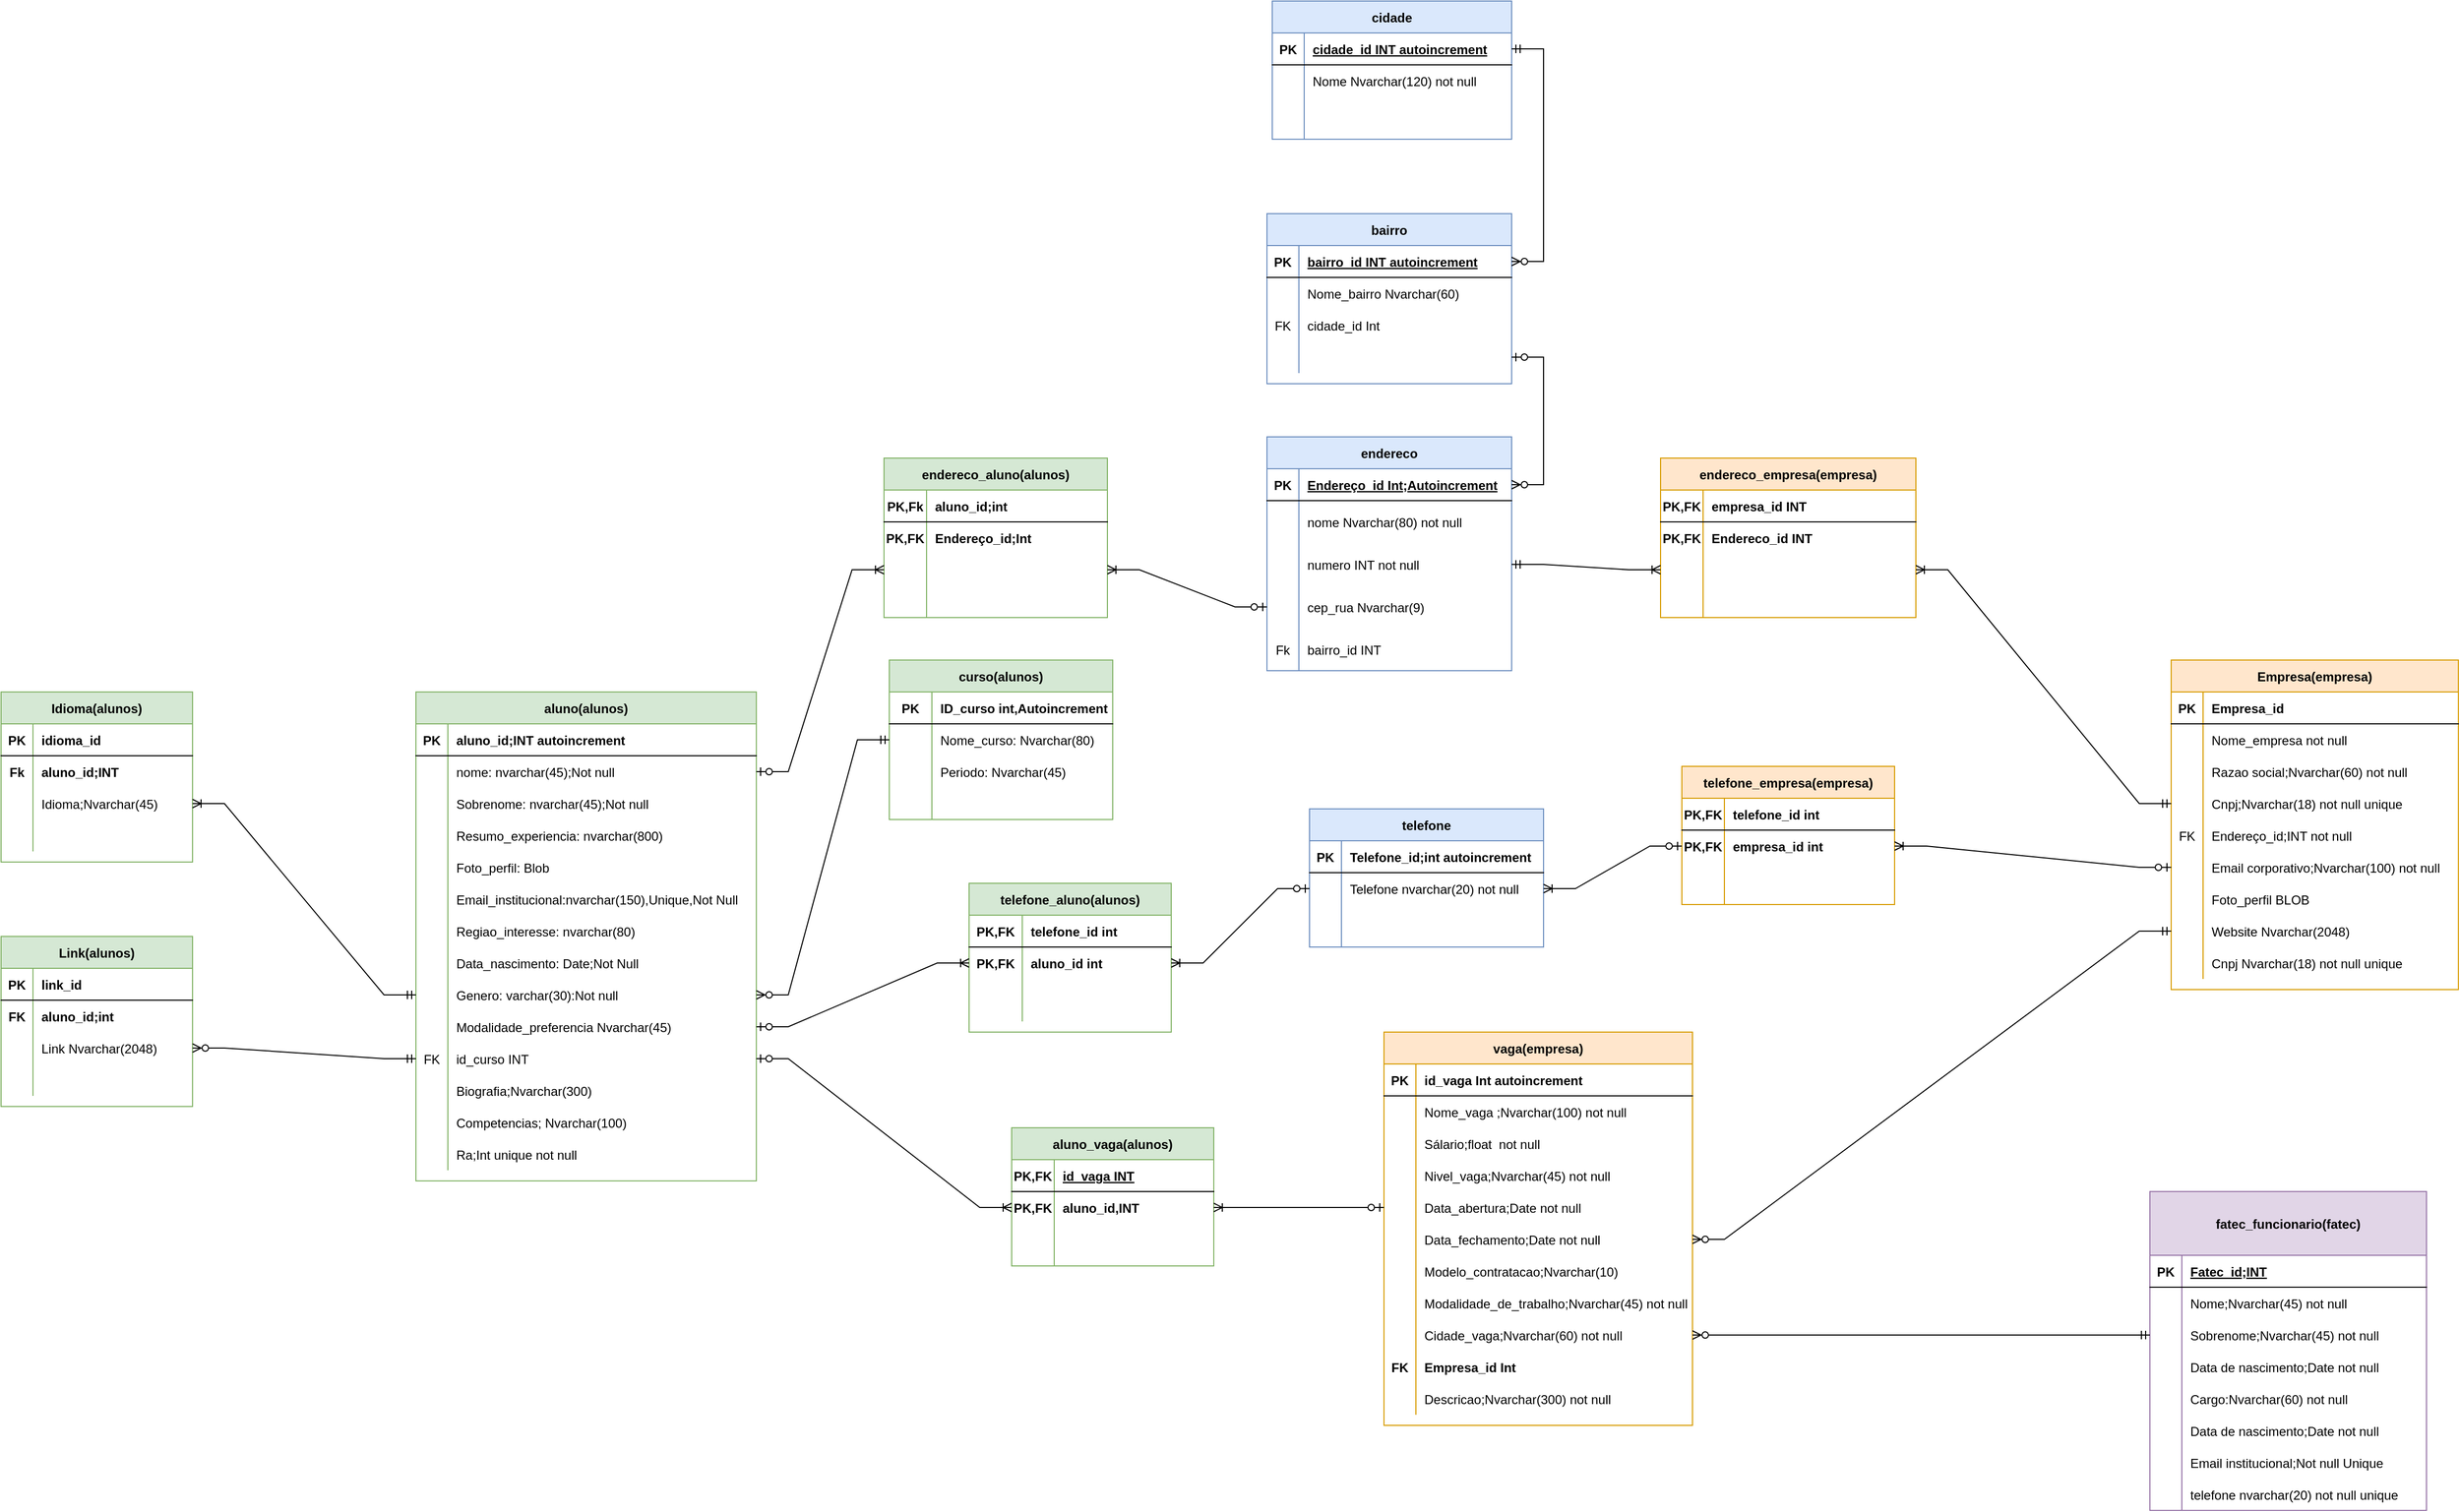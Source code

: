 <mxfile version="20.2.3" type="device"><diagram id="1Vy9utxYEGBFKMMGDGjM" name="Página-1"><mxGraphModel dx="3290" dy="2726" grid="1" gridSize="10" guides="1" tooltips="1" connect="1" arrows="1" fold="1" page="1" pageScale="1" pageWidth="827" pageHeight="1169" math="0" shadow="0"><root><mxCell id="0"/><mxCell id="1" parent="0"/><mxCell id="K-Qwqtai2LfOuh4nVscs-1" value="aluno(alunos)" style="shape=table;startSize=30;container=1;collapsible=1;childLayout=tableLayout;fixedRows=1;rowLines=0;fontStyle=1;align=center;resizeLast=1;fillColor=#d5e8d4;strokeColor=#82b366;" parent="1" vertex="1"><mxGeometry x="70" y="60" width="320" height="460" as="geometry"/></mxCell><mxCell id="K-Qwqtai2LfOuh4nVscs-2" value="" style="shape=tableRow;horizontal=0;startSize=0;swimlaneHead=0;swimlaneBody=0;fillColor=none;collapsible=0;dropTarget=0;points=[[0,0.5],[1,0.5]];portConstraint=eastwest;top=0;left=0;right=0;bottom=1;" parent="K-Qwqtai2LfOuh4nVscs-1" vertex="1"><mxGeometry y="30" width="320" height="30" as="geometry"/></mxCell><mxCell id="K-Qwqtai2LfOuh4nVscs-3" value="PK" style="shape=partialRectangle;connectable=0;fillColor=none;top=0;left=0;bottom=0;right=0;fontStyle=1;overflow=hidden;" parent="K-Qwqtai2LfOuh4nVscs-2" vertex="1"><mxGeometry width="30" height="30" as="geometry"><mxRectangle width="30" height="30" as="alternateBounds"/></mxGeometry></mxCell><mxCell id="K-Qwqtai2LfOuh4nVscs-4" value="aluno_id;INT autoincrement" style="shape=partialRectangle;connectable=0;fillColor=none;top=0;left=0;bottom=0;right=0;align=left;spacingLeft=6;fontStyle=1;overflow=hidden;" parent="K-Qwqtai2LfOuh4nVscs-2" vertex="1"><mxGeometry x="30" width="290" height="30" as="geometry"><mxRectangle width="290" height="30" as="alternateBounds"/></mxGeometry></mxCell><mxCell id="K-Qwqtai2LfOuh4nVscs-5" value="" style="shape=tableRow;horizontal=0;startSize=0;swimlaneHead=0;swimlaneBody=0;fillColor=none;collapsible=0;dropTarget=0;points=[[0,0.5],[1,0.5]];portConstraint=eastwest;top=0;left=0;right=0;bottom=0;" parent="K-Qwqtai2LfOuh4nVscs-1" vertex="1"><mxGeometry y="60" width="320" height="30" as="geometry"/></mxCell><mxCell id="K-Qwqtai2LfOuh4nVscs-6" value="" style="shape=partialRectangle;connectable=0;fillColor=none;top=0;left=0;bottom=0;right=0;editable=1;overflow=hidden;" parent="K-Qwqtai2LfOuh4nVscs-5" vertex="1"><mxGeometry width="30" height="30" as="geometry"><mxRectangle width="30" height="30" as="alternateBounds"/></mxGeometry></mxCell><mxCell id="K-Qwqtai2LfOuh4nVscs-7" value="nome: nvarchar(45);Not null    " style="shape=partialRectangle;connectable=0;fillColor=none;top=0;left=0;bottom=0;right=0;align=left;spacingLeft=6;overflow=hidden;" parent="K-Qwqtai2LfOuh4nVscs-5" vertex="1"><mxGeometry x="30" width="290" height="30" as="geometry"><mxRectangle width="290" height="30" as="alternateBounds"/></mxGeometry></mxCell><mxCell id="K-Qwqtai2LfOuh4nVscs-8" value="" style="shape=tableRow;horizontal=0;startSize=0;swimlaneHead=0;swimlaneBody=0;fillColor=none;collapsible=0;dropTarget=0;points=[[0,0.5],[1,0.5]];portConstraint=eastwest;top=0;left=0;right=0;bottom=0;" parent="K-Qwqtai2LfOuh4nVscs-1" vertex="1"><mxGeometry y="90" width="320" height="30" as="geometry"/></mxCell><mxCell id="K-Qwqtai2LfOuh4nVscs-9" value="" style="shape=partialRectangle;connectable=0;fillColor=none;top=0;left=0;bottom=0;right=0;editable=1;overflow=hidden;" parent="K-Qwqtai2LfOuh4nVscs-8" vertex="1"><mxGeometry width="30" height="30" as="geometry"><mxRectangle width="30" height="30" as="alternateBounds"/></mxGeometry></mxCell><mxCell id="K-Qwqtai2LfOuh4nVscs-10" value="Sobrenome: nvarchar(45);Not null" style="shape=partialRectangle;connectable=0;fillColor=none;top=0;left=0;bottom=0;right=0;align=left;spacingLeft=6;overflow=hidden;" parent="K-Qwqtai2LfOuh4nVscs-8" vertex="1"><mxGeometry x="30" width="290" height="30" as="geometry"><mxRectangle width="290" height="30" as="alternateBounds"/></mxGeometry></mxCell><mxCell id="K-Qwqtai2LfOuh4nVscs-11" value="" style="shape=tableRow;horizontal=0;startSize=0;swimlaneHead=0;swimlaneBody=0;fillColor=none;collapsible=0;dropTarget=0;points=[[0,0.5],[1,0.5]];portConstraint=eastwest;top=0;left=0;right=0;bottom=0;" parent="K-Qwqtai2LfOuh4nVscs-1" vertex="1"><mxGeometry y="120" width="320" height="30" as="geometry"/></mxCell><mxCell id="K-Qwqtai2LfOuh4nVscs-12" value="" style="shape=partialRectangle;connectable=0;fillColor=none;top=0;left=0;bottom=0;right=0;editable=1;overflow=hidden;" parent="K-Qwqtai2LfOuh4nVscs-11" vertex="1"><mxGeometry width="30" height="30" as="geometry"><mxRectangle width="30" height="30" as="alternateBounds"/></mxGeometry></mxCell><mxCell id="K-Qwqtai2LfOuh4nVscs-13" value="Resumo_experiencia: nvarchar(800)" style="shape=partialRectangle;connectable=0;fillColor=none;top=0;left=0;bottom=0;right=0;align=left;spacingLeft=6;overflow=hidden;" parent="K-Qwqtai2LfOuh4nVscs-11" vertex="1"><mxGeometry x="30" width="290" height="30" as="geometry"><mxRectangle width="290" height="30" as="alternateBounds"/></mxGeometry></mxCell><mxCell id="K-Qwqtai2LfOuh4nVscs-14" value="" style="shape=tableRow;horizontal=0;startSize=0;swimlaneHead=0;swimlaneBody=0;fillColor=none;collapsible=0;dropTarget=0;points=[[0,0.5],[1,0.5]];portConstraint=eastwest;top=0;left=0;right=0;bottom=0;" parent="K-Qwqtai2LfOuh4nVscs-1" vertex="1"><mxGeometry y="150" width="320" height="30" as="geometry"/></mxCell><mxCell id="K-Qwqtai2LfOuh4nVscs-15" value="" style="shape=partialRectangle;connectable=0;fillColor=none;top=0;left=0;bottom=0;right=0;editable=1;overflow=hidden;" parent="K-Qwqtai2LfOuh4nVscs-14" vertex="1"><mxGeometry width="30" height="30" as="geometry"><mxRectangle width="30" height="30" as="alternateBounds"/></mxGeometry></mxCell><mxCell id="K-Qwqtai2LfOuh4nVscs-16" value="Foto_perfil: Blob" style="shape=partialRectangle;connectable=0;fillColor=none;top=0;left=0;bottom=0;right=0;align=left;spacingLeft=6;overflow=hidden;" parent="K-Qwqtai2LfOuh4nVscs-14" vertex="1"><mxGeometry x="30" width="290" height="30" as="geometry"><mxRectangle width="290" height="30" as="alternateBounds"/></mxGeometry></mxCell><mxCell id="K-Qwqtai2LfOuh4nVscs-33" value="" style="shape=tableRow;horizontal=0;startSize=0;swimlaneHead=0;swimlaneBody=0;fillColor=none;collapsible=0;dropTarget=0;points=[[0,0.5],[1,0.5]];portConstraint=eastwest;top=0;left=0;right=0;bottom=0;" parent="K-Qwqtai2LfOuh4nVscs-1" vertex="1"><mxGeometry y="180" width="320" height="30" as="geometry"/></mxCell><mxCell id="K-Qwqtai2LfOuh4nVscs-34" value="" style="shape=partialRectangle;connectable=0;fillColor=none;top=0;left=0;bottom=0;right=0;editable=1;overflow=hidden;" parent="K-Qwqtai2LfOuh4nVscs-33" vertex="1"><mxGeometry width="30" height="30" as="geometry"><mxRectangle width="30" height="30" as="alternateBounds"/></mxGeometry></mxCell><mxCell id="K-Qwqtai2LfOuh4nVscs-35" value="Email_institucional:nvarchar(150),Unique,Not Null" style="shape=partialRectangle;connectable=0;fillColor=none;top=0;left=0;bottom=0;right=0;align=left;spacingLeft=6;overflow=hidden;" parent="K-Qwqtai2LfOuh4nVscs-33" vertex="1"><mxGeometry x="30" width="290" height="30" as="geometry"><mxRectangle width="290" height="30" as="alternateBounds"/></mxGeometry></mxCell><mxCell id="K-Qwqtai2LfOuh4nVscs-36" value="" style="shape=tableRow;horizontal=0;startSize=0;swimlaneHead=0;swimlaneBody=0;fillColor=none;collapsible=0;dropTarget=0;points=[[0,0.5],[1,0.5]];portConstraint=eastwest;top=0;left=0;right=0;bottom=0;" parent="K-Qwqtai2LfOuh4nVscs-1" vertex="1"><mxGeometry y="210" width="320" height="30" as="geometry"/></mxCell><mxCell id="K-Qwqtai2LfOuh4nVscs-37" value="" style="shape=partialRectangle;connectable=0;fillColor=none;top=0;left=0;bottom=0;right=0;editable=1;overflow=hidden;" parent="K-Qwqtai2LfOuh4nVscs-36" vertex="1"><mxGeometry width="30" height="30" as="geometry"><mxRectangle width="30" height="30" as="alternateBounds"/></mxGeometry></mxCell><mxCell id="K-Qwqtai2LfOuh4nVscs-38" value="Regiao_interesse: nvarchar(80)" style="shape=partialRectangle;connectable=0;fillColor=none;top=0;left=0;bottom=0;right=0;align=left;spacingLeft=6;overflow=hidden;" parent="K-Qwqtai2LfOuh4nVscs-36" vertex="1"><mxGeometry x="30" width="290" height="30" as="geometry"><mxRectangle width="290" height="30" as="alternateBounds"/></mxGeometry></mxCell><mxCell id="K-Qwqtai2LfOuh4nVscs-42" value="" style="shape=tableRow;horizontal=0;startSize=0;swimlaneHead=0;swimlaneBody=0;fillColor=none;collapsible=0;dropTarget=0;points=[[0,0.5],[1,0.5]];portConstraint=eastwest;top=0;left=0;right=0;bottom=0;" parent="K-Qwqtai2LfOuh4nVscs-1" vertex="1"><mxGeometry y="240" width="320" height="30" as="geometry"/></mxCell><mxCell id="K-Qwqtai2LfOuh4nVscs-43" value="" style="shape=partialRectangle;connectable=0;fillColor=none;top=0;left=0;bottom=0;right=0;editable=1;overflow=hidden;" parent="K-Qwqtai2LfOuh4nVscs-42" vertex="1"><mxGeometry width="30" height="30" as="geometry"><mxRectangle width="30" height="30" as="alternateBounds"/></mxGeometry></mxCell><mxCell id="K-Qwqtai2LfOuh4nVscs-44" value="Data_nascimento: Date;Not Null" style="shape=partialRectangle;connectable=0;fillColor=none;top=0;left=0;bottom=0;right=0;align=left;spacingLeft=6;overflow=hidden;" parent="K-Qwqtai2LfOuh4nVscs-42" vertex="1"><mxGeometry x="30" width="290" height="30" as="geometry"><mxRectangle width="290" height="30" as="alternateBounds"/></mxGeometry></mxCell><mxCell id="K-Qwqtai2LfOuh4nVscs-45" value="" style="shape=tableRow;horizontal=0;startSize=0;swimlaneHead=0;swimlaneBody=0;fillColor=none;collapsible=0;dropTarget=0;points=[[0,0.5],[1,0.5]];portConstraint=eastwest;top=0;left=0;right=0;bottom=0;" parent="K-Qwqtai2LfOuh4nVscs-1" vertex="1"><mxGeometry y="270" width="320" height="30" as="geometry"/></mxCell><mxCell id="K-Qwqtai2LfOuh4nVscs-46" value="" style="shape=partialRectangle;connectable=0;fillColor=none;top=0;left=0;bottom=0;right=0;editable=1;overflow=hidden;" parent="K-Qwqtai2LfOuh4nVscs-45" vertex="1"><mxGeometry width="30" height="30" as="geometry"><mxRectangle width="30" height="30" as="alternateBounds"/></mxGeometry></mxCell><mxCell id="K-Qwqtai2LfOuh4nVscs-47" value="Genero: varchar(30):Not null" style="shape=partialRectangle;connectable=0;fillColor=none;top=0;left=0;bottom=0;right=0;align=left;spacingLeft=6;overflow=hidden;" parent="K-Qwqtai2LfOuh4nVscs-45" vertex="1"><mxGeometry x="30" width="290" height="30" as="geometry"><mxRectangle width="290" height="30" as="alternateBounds"/></mxGeometry></mxCell><mxCell id="K-Qwqtai2LfOuh4nVscs-48" value="" style="shape=tableRow;horizontal=0;startSize=0;swimlaneHead=0;swimlaneBody=0;fillColor=none;collapsible=0;dropTarget=0;points=[[0,0.5],[1,0.5]];portConstraint=eastwest;top=0;left=0;right=0;bottom=0;" parent="K-Qwqtai2LfOuh4nVscs-1" vertex="1"><mxGeometry y="300" width="320" height="30" as="geometry"/></mxCell><mxCell id="K-Qwqtai2LfOuh4nVscs-49" value="" style="shape=partialRectangle;connectable=0;fillColor=none;top=0;left=0;bottom=0;right=0;editable=1;overflow=hidden;" parent="K-Qwqtai2LfOuh4nVscs-48" vertex="1"><mxGeometry width="30" height="30" as="geometry"><mxRectangle width="30" height="30" as="alternateBounds"/></mxGeometry></mxCell><mxCell id="K-Qwqtai2LfOuh4nVscs-50" value="Modalidade_preferencia Nvarchar(45)" style="shape=partialRectangle;connectable=0;fillColor=none;top=0;left=0;bottom=0;right=0;align=left;spacingLeft=6;overflow=hidden;" parent="K-Qwqtai2LfOuh4nVscs-48" vertex="1"><mxGeometry x="30" width="290" height="30" as="geometry"><mxRectangle width="290" height="30" as="alternateBounds"/></mxGeometry></mxCell><mxCell id="K-Qwqtai2LfOuh4nVscs-142" value="" style="shape=tableRow;horizontal=0;startSize=0;swimlaneHead=0;swimlaneBody=0;fillColor=none;collapsible=0;dropTarget=0;points=[[0,0.5],[1,0.5]];portConstraint=eastwest;top=0;left=0;right=0;bottom=0;" parent="K-Qwqtai2LfOuh4nVscs-1" vertex="1"><mxGeometry y="330" width="320" height="30" as="geometry"/></mxCell><mxCell id="K-Qwqtai2LfOuh4nVscs-143" value="FK" style="shape=partialRectangle;connectable=0;fillColor=none;top=0;left=0;bottom=0;right=0;editable=1;overflow=hidden;" parent="K-Qwqtai2LfOuh4nVscs-142" vertex="1"><mxGeometry width="30" height="30" as="geometry"><mxRectangle width="30" height="30" as="alternateBounds"/></mxGeometry></mxCell><mxCell id="K-Qwqtai2LfOuh4nVscs-144" value="id_curso INT" style="shape=partialRectangle;connectable=0;fillColor=none;top=0;left=0;bottom=0;right=0;align=left;spacingLeft=6;overflow=hidden;" parent="K-Qwqtai2LfOuh4nVscs-142" vertex="1"><mxGeometry x="30" width="290" height="30" as="geometry"><mxRectangle width="290" height="30" as="alternateBounds"/></mxGeometry></mxCell><mxCell id="K-Qwqtai2LfOuh4nVscs-145" value="" style="shape=tableRow;horizontal=0;startSize=0;swimlaneHead=0;swimlaneBody=0;fillColor=none;collapsible=0;dropTarget=0;points=[[0,0.5],[1,0.5]];portConstraint=eastwest;top=0;left=0;right=0;bottom=0;" parent="K-Qwqtai2LfOuh4nVscs-1" vertex="1"><mxGeometry y="360" width="320" height="30" as="geometry"/></mxCell><mxCell id="K-Qwqtai2LfOuh4nVscs-146" value="" style="shape=partialRectangle;connectable=0;fillColor=none;top=0;left=0;bottom=0;right=0;editable=1;overflow=hidden;" parent="K-Qwqtai2LfOuh4nVscs-145" vertex="1"><mxGeometry width="30" height="30" as="geometry"><mxRectangle width="30" height="30" as="alternateBounds"/></mxGeometry></mxCell><mxCell id="K-Qwqtai2LfOuh4nVscs-147" value="Biografia;Nvarchar(300)" style="shape=partialRectangle;connectable=0;fillColor=none;top=0;left=0;bottom=0;right=0;align=left;spacingLeft=6;overflow=hidden;" parent="K-Qwqtai2LfOuh4nVscs-145" vertex="1"><mxGeometry x="30" width="290" height="30" as="geometry"><mxRectangle width="290" height="30" as="alternateBounds"/></mxGeometry></mxCell><mxCell id="K-Qwqtai2LfOuh4nVscs-39" value="" style="shape=tableRow;horizontal=0;startSize=0;swimlaneHead=0;swimlaneBody=0;fillColor=none;collapsible=0;dropTarget=0;points=[[0,0.5],[1,0.5]];portConstraint=eastwest;top=0;left=0;right=0;bottom=0;" parent="K-Qwqtai2LfOuh4nVscs-1" vertex="1"><mxGeometry y="390" width="320" height="30" as="geometry"/></mxCell><mxCell id="K-Qwqtai2LfOuh4nVscs-40" value="" style="shape=partialRectangle;connectable=0;fillColor=none;top=0;left=0;bottom=0;right=0;editable=1;overflow=hidden;" parent="K-Qwqtai2LfOuh4nVscs-39" vertex="1"><mxGeometry width="30" height="30" as="geometry"><mxRectangle width="30" height="30" as="alternateBounds"/></mxGeometry></mxCell><mxCell id="K-Qwqtai2LfOuh4nVscs-41" value="Competencias; Nvarchar(100)" style="shape=partialRectangle;connectable=0;fillColor=none;top=0;left=0;bottom=0;right=0;align=left;spacingLeft=6;overflow=hidden;" parent="K-Qwqtai2LfOuh4nVscs-39" vertex="1"><mxGeometry x="30" width="290" height="30" as="geometry"><mxRectangle width="290" height="30" as="alternateBounds"/></mxGeometry></mxCell><mxCell id="0O7R73Rea_4mNRJP9jos-5" value="" style="shape=tableRow;horizontal=0;startSize=0;swimlaneHead=0;swimlaneBody=0;fillColor=none;collapsible=0;dropTarget=0;points=[[0,0.5],[1,0.5]];portConstraint=eastwest;top=0;left=0;right=0;bottom=0;" vertex="1" parent="K-Qwqtai2LfOuh4nVscs-1"><mxGeometry y="420" width="320" height="30" as="geometry"/></mxCell><mxCell id="0O7R73Rea_4mNRJP9jos-6" value="" style="shape=partialRectangle;connectable=0;fillColor=none;top=0;left=0;bottom=0;right=0;editable=1;overflow=hidden;" vertex="1" parent="0O7R73Rea_4mNRJP9jos-5"><mxGeometry width="30" height="30" as="geometry"><mxRectangle width="30" height="30" as="alternateBounds"/></mxGeometry></mxCell><mxCell id="0O7R73Rea_4mNRJP9jos-7" value="Ra;Int unique not null " style="shape=partialRectangle;connectable=0;fillColor=none;top=0;left=0;bottom=0;right=0;align=left;spacingLeft=6;overflow=hidden;" vertex="1" parent="0O7R73Rea_4mNRJP9jos-5"><mxGeometry x="30" width="290" height="30" as="geometry"><mxRectangle width="290" height="30" as="alternateBounds"/></mxGeometry></mxCell><mxCell id="K-Qwqtai2LfOuh4nVscs-78" value="endereco" style="shape=table;startSize=30;container=1;collapsible=1;childLayout=tableLayout;fixedRows=1;rowLines=0;fontStyle=1;align=center;resizeLast=1;fillColor=#dae8fc;strokeColor=#6c8ebf;" parent="1" vertex="1"><mxGeometry x="870" y="-180" width="230" height="220" as="geometry"/></mxCell><mxCell id="K-Qwqtai2LfOuh4nVscs-79" value="" style="shape=tableRow;horizontal=0;startSize=0;swimlaneHead=0;swimlaneBody=0;fillColor=none;collapsible=0;dropTarget=0;points=[[0,0.5],[1,0.5]];portConstraint=eastwest;top=0;left=0;right=0;bottom=1;" parent="K-Qwqtai2LfOuh4nVscs-78" vertex="1"><mxGeometry y="30" width="230" height="30" as="geometry"/></mxCell><mxCell id="K-Qwqtai2LfOuh4nVscs-80" value="PK" style="shape=partialRectangle;connectable=0;fillColor=none;top=0;left=0;bottom=0;right=0;fontStyle=1;overflow=hidden;" parent="K-Qwqtai2LfOuh4nVscs-79" vertex="1"><mxGeometry width="30" height="30" as="geometry"><mxRectangle width="30" height="30" as="alternateBounds"/></mxGeometry></mxCell><mxCell id="K-Qwqtai2LfOuh4nVscs-81" value="Endereço_id Int;Autoincrement" style="shape=partialRectangle;connectable=0;fillColor=none;top=0;left=0;bottom=0;right=0;align=left;spacingLeft=6;fontStyle=5;overflow=hidden;" parent="K-Qwqtai2LfOuh4nVscs-79" vertex="1"><mxGeometry x="30" width="200" height="30" as="geometry"><mxRectangle width="200" height="30" as="alternateBounds"/></mxGeometry></mxCell><mxCell id="K-Qwqtai2LfOuh4nVscs-82" value="" style="shape=tableRow;horizontal=0;startSize=0;swimlaneHead=0;swimlaneBody=0;fillColor=none;collapsible=0;dropTarget=0;points=[[0,0.5],[1,0.5]];portConstraint=eastwest;top=0;left=0;right=0;bottom=0;" parent="K-Qwqtai2LfOuh4nVscs-78" vertex="1"><mxGeometry y="60" width="230" height="40" as="geometry"/></mxCell><mxCell id="K-Qwqtai2LfOuh4nVscs-83" value="" style="shape=partialRectangle;connectable=0;fillColor=none;top=0;left=0;bottom=0;right=0;editable=1;overflow=hidden;" parent="K-Qwqtai2LfOuh4nVscs-82" vertex="1"><mxGeometry width="30" height="40" as="geometry"><mxRectangle width="30" height="40" as="alternateBounds"/></mxGeometry></mxCell><mxCell id="K-Qwqtai2LfOuh4nVscs-84" value="nome Nvarchar(80) not null " style="shape=partialRectangle;connectable=0;fillColor=none;top=0;left=0;bottom=0;right=0;align=left;spacingLeft=6;overflow=hidden;" parent="K-Qwqtai2LfOuh4nVscs-82" vertex="1"><mxGeometry x="30" width="200" height="40" as="geometry"><mxRectangle width="200" height="40" as="alternateBounds"/></mxGeometry></mxCell><mxCell id="K-Qwqtai2LfOuh4nVscs-85" value="" style="shape=tableRow;horizontal=0;startSize=0;swimlaneHead=0;swimlaneBody=0;fillColor=none;collapsible=0;dropTarget=0;points=[[0,0.5],[1,0.5]];portConstraint=eastwest;top=0;left=0;right=0;bottom=0;" parent="K-Qwqtai2LfOuh4nVscs-78" vertex="1"><mxGeometry y="100" width="230" height="40" as="geometry"/></mxCell><mxCell id="K-Qwqtai2LfOuh4nVscs-86" value="" style="shape=partialRectangle;connectable=0;fillColor=none;top=0;left=0;bottom=0;right=0;editable=1;overflow=hidden;" parent="K-Qwqtai2LfOuh4nVscs-85" vertex="1"><mxGeometry width="30" height="40" as="geometry"><mxRectangle width="30" height="40" as="alternateBounds"/></mxGeometry></mxCell><mxCell id="K-Qwqtai2LfOuh4nVscs-87" value="numero INT not null" style="shape=partialRectangle;connectable=0;fillColor=none;top=0;left=0;bottom=0;right=0;align=left;spacingLeft=6;overflow=hidden;" parent="K-Qwqtai2LfOuh4nVscs-85" vertex="1"><mxGeometry x="30" width="200" height="40" as="geometry"><mxRectangle width="200" height="40" as="alternateBounds"/></mxGeometry></mxCell><mxCell id="K-Qwqtai2LfOuh4nVscs-88" value="" style="shape=tableRow;horizontal=0;startSize=0;swimlaneHead=0;swimlaneBody=0;fillColor=none;collapsible=0;dropTarget=0;points=[[0,0.5],[1,0.5]];portConstraint=eastwest;top=0;left=0;right=0;bottom=0;" parent="K-Qwqtai2LfOuh4nVscs-78" vertex="1"><mxGeometry y="140" width="230" height="40" as="geometry"/></mxCell><mxCell id="K-Qwqtai2LfOuh4nVscs-89" value="" style="shape=partialRectangle;connectable=0;fillColor=none;top=0;left=0;bottom=0;right=0;editable=1;overflow=hidden;" parent="K-Qwqtai2LfOuh4nVscs-88" vertex="1"><mxGeometry width="30" height="40" as="geometry"><mxRectangle width="30" height="40" as="alternateBounds"/></mxGeometry></mxCell><mxCell id="K-Qwqtai2LfOuh4nVscs-90" value="cep_rua Nvarchar(9)" style="shape=partialRectangle;connectable=0;fillColor=none;top=0;left=0;bottom=0;right=0;align=left;spacingLeft=6;overflow=hidden;" parent="K-Qwqtai2LfOuh4nVscs-88" vertex="1"><mxGeometry x="30" width="200" height="40" as="geometry"><mxRectangle width="200" height="40" as="alternateBounds"/></mxGeometry></mxCell><mxCell id="K-Qwqtai2LfOuh4nVscs-111" value="" style="shape=tableRow;horizontal=0;startSize=0;swimlaneHead=0;swimlaneBody=0;fillColor=none;collapsible=0;dropTarget=0;points=[[0,0.5],[1,0.5]];portConstraint=eastwest;top=0;left=0;right=0;bottom=0;" parent="K-Qwqtai2LfOuh4nVscs-78" vertex="1"><mxGeometry y="180" width="230" height="40" as="geometry"/></mxCell><mxCell id="K-Qwqtai2LfOuh4nVscs-112" value="Fk" style="shape=partialRectangle;connectable=0;fillColor=none;top=0;left=0;bottom=0;right=0;editable=1;overflow=hidden;" parent="K-Qwqtai2LfOuh4nVscs-111" vertex="1"><mxGeometry width="30" height="40" as="geometry"><mxRectangle width="30" height="40" as="alternateBounds"/></mxGeometry></mxCell><mxCell id="K-Qwqtai2LfOuh4nVscs-113" value="bairro_id INT" style="shape=partialRectangle;connectable=0;fillColor=none;top=0;left=0;bottom=0;right=0;align=left;spacingLeft=6;overflow=hidden;" parent="K-Qwqtai2LfOuh4nVscs-111" vertex="1"><mxGeometry x="30" width="200" height="40" as="geometry"><mxRectangle width="200" height="40" as="alternateBounds"/></mxGeometry></mxCell><mxCell id="K-Qwqtai2LfOuh4nVscs-91" value="endereco_aluno(alunos)" style="shape=table;startSize=30;container=1;collapsible=1;childLayout=tableLayout;fixedRows=1;rowLines=0;fontStyle=1;align=center;resizeLast=1;fillColor=#d5e8d4;strokeColor=#82b366;" parent="1" vertex="1"><mxGeometry x="510" y="-160" width="210" height="150" as="geometry"/></mxCell><mxCell id="K-Qwqtai2LfOuh4nVscs-92" value="" style="shape=tableRow;horizontal=0;startSize=0;swimlaneHead=0;swimlaneBody=0;fillColor=none;collapsible=0;dropTarget=0;points=[[0,0.5],[1,0.5]];portConstraint=eastwest;top=0;left=0;right=0;bottom=1;" parent="K-Qwqtai2LfOuh4nVscs-91" vertex="1"><mxGeometry y="30" width="210" height="30" as="geometry"/></mxCell><mxCell id="K-Qwqtai2LfOuh4nVscs-93" value="PK,Fk" style="shape=partialRectangle;connectable=0;fillColor=none;top=0;left=0;bottom=0;right=0;fontStyle=1;overflow=hidden;" parent="K-Qwqtai2LfOuh4nVscs-92" vertex="1"><mxGeometry width="40" height="30" as="geometry"><mxRectangle width="40" height="30" as="alternateBounds"/></mxGeometry></mxCell><mxCell id="K-Qwqtai2LfOuh4nVscs-94" value="aluno_id;int" style="shape=partialRectangle;connectable=0;fillColor=none;top=0;left=0;bottom=0;right=0;align=left;spacingLeft=6;fontStyle=1;overflow=hidden;strokeWidth=1;verticalAlign=middle;" parent="K-Qwqtai2LfOuh4nVscs-92" vertex="1"><mxGeometry x="40" width="170" height="30" as="geometry"><mxRectangle width="170" height="30" as="alternateBounds"/></mxGeometry></mxCell><mxCell id="K-Qwqtai2LfOuh4nVscs-95" value="" style="shape=tableRow;horizontal=0;startSize=0;swimlaneHead=0;swimlaneBody=0;fillColor=none;collapsible=0;dropTarget=0;points=[[0,0.5],[1,0.5]];portConstraint=eastwest;top=0;left=0;right=0;bottom=0;" parent="K-Qwqtai2LfOuh4nVscs-91" vertex="1"><mxGeometry y="60" width="210" height="30" as="geometry"/></mxCell><mxCell id="K-Qwqtai2LfOuh4nVscs-96" value="PK,FK" style="shape=partialRectangle;connectable=0;fillColor=none;top=0;left=0;bottom=0;right=0;editable=1;overflow=hidden;fontStyle=1" parent="K-Qwqtai2LfOuh4nVscs-95" vertex="1"><mxGeometry width="40" height="30" as="geometry"><mxRectangle width="40" height="30" as="alternateBounds"/></mxGeometry></mxCell><mxCell id="K-Qwqtai2LfOuh4nVscs-97" value="Endereço_id;Int" style="shape=partialRectangle;connectable=0;fillColor=none;top=0;left=0;bottom=0;right=0;align=left;spacingLeft=6;overflow=hidden;fontStyle=1" parent="K-Qwqtai2LfOuh4nVscs-95" vertex="1"><mxGeometry x="40" width="170" height="30" as="geometry"><mxRectangle width="170" height="30" as="alternateBounds"/></mxGeometry></mxCell><mxCell id="K-Qwqtai2LfOuh4nVscs-98" value="" style="shape=tableRow;horizontal=0;startSize=0;swimlaneHead=0;swimlaneBody=0;fillColor=none;collapsible=0;dropTarget=0;points=[[0,0.5],[1,0.5]];portConstraint=eastwest;top=0;left=0;right=0;bottom=0;" parent="K-Qwqtai2LfOuh4nVscs-91" vertex="1"><mxGeometry y="90" width="210" height="30" as="geometry"/></mxCell><mxCell id="K-Qwqtai2LfOuh4nVscs-99" value="" style="shape=partialRectangle;connectable=0;fillColor=none;top=0;left=0;bottom=0;right=0;editable=1;overflow=hidden;" parent="K-Qwqtai2LfOuh4nVscs-98" vertex="1"><mxGeometry width="40" height="30" as="geometry"><mxRectangle width="40" height="30" as="alternateBounds"/></mxGeometry></mxCell><mxCell id="K-Qwqtai2LfOuh4nVscs-100" value="" style="shape=partialRectangle;connectable=0;fillColor=none;top=0;left=0;bottom=0;right=0;align=left;spacingLeft=6;overflow=hidden;" parent="K-Qwqtai2LfOuh4nVscs-98" vertex="1"><mxGeometry x="40" width="170" height="30" as="geometry"><mxRectangle width="170" height="30" as="alternateBounds"/></mxGeometry></mxCell><mxCell id="K-Qwqtai2LfOuh4nVscs-101" value="" style="shape=tableRow;horizontal=0;startSize=0;swimlaneHead=0;swimlaneBody=0;fillColor=none;collapsible=0;dropTarget=0;points=[[0,0.5],[1,0.5]];portConstraint=eastwest;top=0;left=0;right=0;bottom=0;" parent="K-Qwqtai2LfOuh4nVscs-91" vertex="1"><mxGeometry y="120" width="210" height="30" as="geometry"/></mxCell><mxCell id="K-Qwqtai2LfOuh4nVscs-102" value="" style="shape=partialRectangle;connectable=0;fillColor=none;top=0;left=0;bottom=0;right=0;editable=1;overflow=hidden;" parent="K-Qwqtai2LfOuh4nVscs-101" vertex="1"><mxGeometry width="40" height="30" as="geometry"><mxRectangle width="40" height="30" as="alternateBounds"/></mxGeometry></mxCell><mxCell id="K-Qwqtai2LfOuh4nVscs-103" value="" style="shape=partialRectangle;connectable=0;fillColor=none;top=0;left=0;bottom=0;right=0;align=left;spacingLeft=6;overflow=hidden;" parent="K-Qwqtai2LfOuh4nVscs-101" vertex="1"><mxGeometry x="40" width="170" height="30" as="geometry"><mxRectangle width="170" height="30" as="alternateBounds"/></mxGeometry></mxCell><mxCell id="K-Qwqtai2LfOuh4nVscs-114" value="curso(alunos)" style="shape=table;startSize=30;container=1;collapsible=1;childLayout=tableLayout;fixedRows=1;rowLines=0;fontStyle=1;align=center;resizeLast=1;fillColor=#d5e8d4;strokeColor=#82b366;" parent="1" vertex="1"><mxGeometry x="515" y="30" width="210" height="150" as="geometry"/></mxCell><mxCell id="K-Qwqtai2LfOuh4nVscs-115" value="" style="shape=tableRow;horizontal=0;startSize=0;swimlaneHead=0;swimlaneBody=0;fillColor=none;collapsible=0;dropTarget=0;points=[[0,0.5],[1,0.5]];portConstraint=eastwest;top=0;left=0;right=0;bottom=1;" parent="K-Qwqtai2LfOuh4nVscs-114" vertex="1"><mxGeometry y="30" width="210" height="30" as="geometry"/></mxCell><mxCell id="K-Qwqtai2LfOuh4nVscs-116" value="PK" style="shape=partialRectangle;connectable=0;fillColor=none;top=0;left=0;bottom=0;right=0;fontStyle=1;overflow=hidden;" parent="K-Qwqtai2LfOuh4nVscs-115" vertex="1"><mxGeometry width="40" height="30" as="geometry"><mxRectangle width="40" height="30" as="alternateBounds"/></mxGeometry></mxCell><mxCell id="K-Qwqtai2LfOuh4nVscs-117" value="ID_curso int,Autoincrement" style="shape=partialRectangle;connectable=0;fillColor=none;top=0;left=0;bottom=0;right=0;align=left;spacingLeft=6;fontStyle=1;overflow=hidden;" parent="K-Qwqtai2LfOuh4nVscs-115" vertex="1"><mxGeometry x="40" width="170" height="30" as="geometry"><mxRectangle width="170" height="30" as="alternateBounds"/></mxGeometry></mxCell><mxCell id="K-Qwqtai2LfOuh4nVscs-118" value="" style="shape=tableRow;horizontal=0;startSize=0;swimlaneHead=0;swimlaneBody=0;fillColor=none;collapsible=0;dropTarget=0;points=[[0,0.5],[1,0.5]];portConstraint=eastwest;top=0;left=0;right=0;bottom=0;" parent="K-Qwqtai2LfOuh4nVscs-114" vertex="1"><mxGeometry y="60" width="210" height="30" as="geometry"/></mxCell><mxCell id="K-Qwqtai2LfOuh4nVscs-119" value="" style="shape=partialRectangle;connectable=0;fillColor=none;top=0;left=0;bottom=0;right=0;editable=1;overflow=hidden;" parent="K-Qwqtai2LfOuh4nVscs-118" vertex="1"><mxGeometry width="40" height="30" as="geometry"><mxRectangle width="40" height="30" as="alternateBounds"/></mxGeometry></mxCell><mxCell id="K-Qwqtai2LfOuh4nVscs-120" value="Nome_curso: Nvarchar(80)" style="shape=partialRectangle;connectable=0;fillColor=none;top=0;left=0;bottom=0;right=0;align=left;spacingLeft=6;overflow=hidden;" parent="K-Qwqtai2LfOuh4nVscs-118" vertex="1"><mxGeometry x="40" width="170" height="30" as="geometry"><mxRectangle width="170" height="30" as="alternateBounds"/></mxGeometry></mxCell><mxCell id="K-Qwqtai2LfOuh4nVscs-121" value="" style="shape=tableRow;horizontal=0;startSize=0;swimlaneHead=0;swimlaneBody=0;fillColor=none;collapsible=0;dropTarget=0;points=[[0,0.5],[1,0.5]];portConstraint=eastwest;top=0;left=0;right=0;bottom=0;" parent="K-Qwqtai2LfOuh4nVscs-114" vertex="1"><mxGeometry y="90" width="210" height="30" as="geometry"/></mxCell><mxCell id="K-Qwqtai2LfOuh4nVscs-122" value="" style="shape=partialRectangle;connectable=0;fillColor=none;top=0;left=0;bottom=0;right=0;editable=1;overflow=hidden;" parent="K-Qwqtai2LfOuh4nVscs-121" vertex="1"><mxGeometry width="40" height="30" as="geometry"><mxRectangle width="40" height="30" as="alternateBounds"/></mxGeometry></mxCell><mxCell id="K-Qwqtai2LfOuh4nVscs-123" value="Periodo: Nvarchar(45)" style="shape=partialRectangle;connectable=0;fillColor=none;top=0;left=0;bottom=0;right=0;align=left;spacingLeft=6;overflow=hidden;" parent="K-Qwqtai2LfOuh4nVscs-121" vertex="1"><mxGeometry x="40" width="170" height="30" as="geometry"><mxRectangle width="170" height="30" as="alternateBounds"/></mxGeometry></mxCell><mxCell id="K-Qwqtai2LfOuh4nVscs-124" value="" style="shape=tableRow;horizontal=0;startSize=0;swimlaneHead=0;swimlaneBody=0;fillColor=none;collapsible=0;dropTarget=0;points=[[0,0.5],[1,0.5]];portConstraint=eastwest;top=0;left=0;right=0;bottom=0;" parent="K-Qwqtai2LfOuh4nVscs-114" vertex="1"><mxGeometry y="120" width="210" height="30" as="geometry"/></mxCell><mxCell id="K-Qwqtai2LfOuh4nVscs-125" value="" style="shape=partialRectangle;connectable=0;fillColor=none;top=0;left=0;bottom=0;right=0;editable=1;overflow=hidden;" parent="K-Qwqtai2LfOuh4nVscs-124" vertex="1"><mxGeometry width="40" height="30" as="geometry"><mxRectangle width="40" height="30" as="alternateBounds"/></mxGeometry></mxCell><mxCell id="K-Qwqtai2LfOuh4nVscs-126" value="" style="shape=partialRectangle;connectable=0;fillColor=none;top=0;left=0;bottom=0;right=0;align=left;spacingLeft=6;overflow=hidden;" parent="K-Qwqtai2LfOuh4nVscs-124" vertex="1"><mxGeometry x="40" width="170" height="30" as="geometry"><mxRectangle width="170" height="30" as="alternateBounds"/></mxGeometry></mxCell><mxCell id="K-Qwqtai2LfOuh4nVscs-128" value="" style="edgeStyle=entityRelationEdgeStyle;fontSize=12;html=1;endArrow=ERzeroToMany;startArrow=ERmandOne;rounded=0;exitX=0;exitY=0.5;exitDx=0;exitDy=0;entryX=1;entryY=0.5;entryDx=0;entryDy=0;" parent="1" source="K-Qwqtai2LfOuh4nVscs-118" target="K-Qwqtai2LfOuh4nVscs-45" edge="1"><mxGeometry width="100" height="100" relative="1" as="geometry"><mxPoint x="420" y="300" as="sourcePoint"/><mxPoint x="520" y="200" as="targetPoint"/></mxGeometry></mxCell><mxCell id="6WmTOKgwkGDnFxpLjlTZ-1" value="Link(alunos)" style="shape=table;startSize=30;container=1;collapsible=1;childLayout=tableLayout;fixedRows=1;rowLines=0;fontStyle=1;align=center;resizeLast=1;fillColor=#d5e8d4;strokeColor=#82b366;" parent="1" vertex="1"><mxGeometry x="-320" y="290" width="180" height="160" as="geometry"/></mxCell><mxCell id="6WmTOKgwkGDnFxpLjlTZ-2" value="" style="shape=tableRow;horizontal=0;startSize=0;swimlaneHead=0;swimlaneBody=0;fillColor=none;collapsible=0;dropTarget=0;points=[[0,0.5],[1,0.5]];portConstraint=eastwest;top=0;left=0;right=0;bottom=1;" parent="6WmTOKgwkGDnFxpLjlTZ-1" vertex="1"><mxGeometry y="30" width="180" height="30" as="geometry"/></mxCell><mxCell id="6WmTOKgwkGDnFxpLjlTZ-3" value="PK" style="shape=partialRectangle;connectable=0;fillColor=none;top=0;left=0;bottom=0;right=0;fontStyle=1;overflow=hidden;" parent="6WmTOKgwkGDnFxpLjlTZ-2" vertex="1"><mxGeometry width="30" height="30" as="geometry"><mxRectangle width="30" height="30" as="alternateBounds"/></mxGeometry></mxCell><mxCell id="6WmTOKgwkGDnFxpLjlTZ-4" value="link_id" style="shape=partialRectangle;connectable=0;fillColor=none;top=0;left=0;bottom=0;right=0;align=left;spacingLeft=6;fontStyle=1;overflow=hidden;" parent="6WmTOKgwkGDnFxpLjlTZ-2" vertex="1"><mxGeometry x="30" width="150" height="30" as="geometry"><mxRectangle width="150" height="30" as="alternateBounds"/></mxGeometry></mxCell><mxCell id="6WmTOKgwkGDnFxpLjlTZ-8" value="" style="shape=tableRow;horizontal=0;startSize=0;swimlaneHead=0;swimlaneBody=0;fillColor=none;collapsible=0;dropTarget=0;points=[[0,0.5],[1,0.5]];portConstraint=eastwest;top=0;left=0;right=0;bottom=0;" parent="6WmTOKgwkGDnFxpLjlTZ-1" vertex="1"><mxGeometry y="60" width="180" height="30" as="geometry"/></mxCell><mxCell id="6WmTOKgwkGDnFxpLjlTZ-9" value="FK" style="shape=partialRectangle;connectable=0;fillColor=none;top=0;left=0;bottom=0;right=0;editable=1;overflow=hidden;fontStyle=1" parent="6WmTOKgwkGDnFxpLjlTZ-8" vertex="1"><mxGeometry width="30" height="30" as="geometry"><mxRectangle width="30" height="30" as="alternateBounds"/></mxGeometry></mxCell><mxCell id="6WmTOKgwkGDnFxpLjlTZ-10" value="aluno_id;int" style="shape=partialRectangle;connectable=0;fillColor=none;top=0;left=0;bottom=0;right=0;align=left;spacingLeft=6;overflow=hidden;fontStyle=1" parent="6WmTOKgwkGDnFxpLjlTZ-8" vertex="1"><mxGeometry x="30" width="150" height="30" as="geometry"><mxRectangle width="150" height="30" as="alternateBounds"/></mxGeometry></mxCell><mxCell id="6WmTOKgwkGDnFxpLjlTZ-5" value="" style="shape=tableRow;horizontal=0;startSize=0;swimlaneHead=0;swimlaneBody=0;fillColor=none;collapsible=0;dropTarget=0;points=[[0,0.5],[1,0.5]];portConstraint=eastwest;top=0;left=0;right=0;bottom=0;" parent="6WmTOKgwkGDnFxpLjlTZ-1" vertex="1"><mxGeometry y="90" width="180" height="30" as="geometry"/></mxCell><mxCell id="6WmTOKgwkGDnFxpLjlTZ-6" value="" style="shape=partialRectangle;connectable=0;fillColor=none;top=0;left=0;bottom=0;right=0;editable=1;overflow=hidden;" parent="6WmTOKgwkGDnFxpLjlTZ-5" vertex="1"><mxGeometry width="30" height="30" as="geometry"><mxRectangle width="30" height="30" as="alternateBounds"/></mxGeometry></mxCell><mxCell id="6WmTOKgwkGDnFxpLjlTZ-7" value="Link Nvarchar(2048)" style="shape=partialRectangle;connectable=0;fillColor=none;top=0;left=0;bottom=0;right=0;align=left;spacingLeft=6;overflow=hidden;" parent="6WmTOKgwkGDnFxpLjlTZ-5" vertex="1"><mxGeometry x="30" width="150" height="30" as="geometry"><mxRectangle width="150" height="30" as="alternateBounds"/></mxGeometry></mxCell><mxCell id="6WmTOKgwkGDnFxpLjlTZ-11" value="" style="shape=tableRow;horizontal=0;startSize=0;swimlaneHead=0;swimlaneBody=0;fillColor=none;collapsible=0;dropTarget=0;points=[[0,0.5],[1,0.5]];portConstraint=eastwest;top=0;left=0;right=0;bottom=0;" parent="6WmTOKgwkGDnFxpLjlTZ-1" vertex="1"><mxGeometry y="120" width="180" height="30" as="geometry"/></mxCell><mxCell id="6WmTOKgwkGDnFxpLjlTZ-12" value="" style="shape=partialRectangle;connectable=0;fillColor=none;top=0;left=0;bottom=0;right=0;editable=1;overflow=hidden;" parent="6WmTOKgwkGDnFxpLjlTZ-11" vertex="1"><mxGeometry width="30" height="30" as="geometry"><mxRectangle width="30" height="30" as="alternateBounds"/></mxGeometry></mxCell><mxCell id="6WmTOKgwkGDnFxpLjlTZ-13" value="" style="shape=partialRectangle;connectable=0;fillColor=none;top=0;left=0;bottom=0;right=0;align=left;spacingLeft=6;overflow=hidden;" parent="6WmTOKgwkGDnFxpLjlTZ-11" vertex="1"><mxGeometry x="30" width="150" height="30" as="geometry"><mxRectangle width="150" height="30" as="alternateBounds"/></mxGeometry></mxCell><mxCell id="6WmTOKgwkGDnFxpLjlTZ-14" value="" style="edgeStyle=entityRelationEdgeStyle;fontSize=12;html=1;endArrow=ERzeroToMany;startArrow=ERmandOne;rounded=0;entryX=1;entryY=0.5;entryDx=0;entryDy=0;exitX=0;exitY=0.5;exitDx=0;exitDy=0;" parent="1" source="K-Qwqtai2LfOuh4nVscs-142" target="6WmTOKgwkGDnFxpLjlTZ-5" edge="1"><mxGeometry width="100" height="100" relative="1" as="geometry"><mxPoint x="430" y="680" as="sourcePoint"/><mxPoint x="200" y="730" as="targetPoint"/></mxGeometry></mxCell><mxCell id="6WmTOKgwkGDnFxpLjlTZ-32" value="fatec_funcionario(fatec)" style="shape=table;startSize=60;container=1;collapsible=1;childLayout=tableLayout;fixedRows=1;rowLines=0;fontStyle=1;align=center;resizeLast=1;fillColor=#e1d5e7;strokeColor=#9673a6;" parent="1" vertex="1"><mxGeometry x="1700" y="530" width="260" height="300" as="geometry"/></mxCell><mxCell id="6WmTOKgwkGDnFxpLjlTZ-33" value="" style="shape=tableRow;horizontal=0;startSize=0;swimlaneHead=0;swimlaneBody=0;fillColor=none;collapsible=0;dropTarget=0;points=[[0,0.5],[1,0.5]];portConstraint=eastwest;top=0;left=0;right=0;bottom=1;" parent="6WmTOKgwkGDnFxpLjlTZ-32" vertex="1"><mxGeometry y="60" width="260" height="30" as="geometry"/></mxCell><mxCell id="6WmTOKgwkGDnFxpLjlTZ-34" value="PK" style="shape=partialRectangle;connectable=0;fillColor=none;top=0;left=0;bottom=0;right=0;fontStyle=1;overflow=hidden;" parent="6WmTOKgwkGDnFxpLjlTZ-33" vertex="1"><mxGeometry width="30" height="30" as="geometry"><mxRectangle width="30" height="30" as="alternateBounds"/></mxGeometry></mxCell><mxCell id="6WmTOKgwkGDnFxpLjlTZ-35" value="Fatec_id;INT" style="shape=partialRectangle;connectable=0;fillColor=none;top=0;left=0;bottom=0;right=0;align=left;spacingLeft=6;fontStyle=5;overflow=hidden;" parent="6WmTOKgwkGDnFxpLjlTZ-33" vertex="1"><mxGeometry x="30" width="230" height="30" as="geometry"><mxRectangle width="230" height="30" as="alternateBounds"/></mxGeometry></mxCell><mxCell id="6WmTOKgwkGDnFxpLjlTZ-36" value="" style="shape=tableRow;horizontal=0;startSize=0;swimlaneHead=0;swimlaneBody=0;fillColor=none;collapsible=0;dropTarget=0;points=[[0,0.5],[1,0.5]];portConstraint=eastwest;top=0;left=0;right=0;bottom=0;" parent="6WmTOKgwkGDnFxpLjlTZ-32" vertex="1"><mxGeometry y="90" width="260" height="30" as="geometry"/></mxCell><mxCell id="6WmTOKgwkGDnFxpLjlTZ-37" value="" style="shape=partialRectangle;connectable=0;fillColor=none;top=0;left=0;bottom=0;right=0;editable=1;overflow=hidden;" parent="6WmTOKgwkGDnFxpLjlTZ-36" vertex="1"><mxGeometry width="30" height="30" as="geometry"><mxRectangle width="30" height="30" as="alternateBounds"/></mxGeometry></mxCell><mxCell id="6WmTOKgwkGDnFxpLjlTZ-38" value="Nome;Nvarchar(45) not null" style="shape=partialRectangle;connectable=0;fillColor=none;top=0;left=0;bottom=0;right=0;align=left;spacingLeft=6;overflow=hidden;" parent="6WmTOKgwkGDnFxpLjlTZ-36" vertex="1"><mxGeometry x="30" width="230" height="30" as="geometry"><mxRectangle width="230" height="30" as="alternateBounds"/></mxGeometry></mxCell><mxCell id="6WmTOKgwkGDnFxpLjlTZ-39" value="" style="shape=tableRow;horizontal=0;startSize=0;swimlaneHead=0;swimlaneBody=0;fillColor=none;collapsible=0;dropTarget=0;points=[[0,0.5],[1,0.5]];portConstraint=eastwest;top=0;left=0;right=0;bottom=0;" parent="6WmTOKgwkGDnFxpLjlTZ-32" vertex="1"><mxGeometry y="120" width="260" height="30" as="geometry"/></mxCell><mxCell id="6WmTOKgwkGDnFxpLjlTZ-40" value="" style="shape=partialRectangle;connectable=0;fillColor=none;top=0;left=0;bottom=0;right=0;editable=1;overflow=hidden;" parent="6WmTOKgwkGDnFxpLjlTZ-39" vertex="1"><mxGeometry width="30" height="30" as="geometry"><mxRectangle width="30" height="30" as="alternateBounds"/></mxGeometry></mxCell><mxCell id="6WmTOKgwkGDnFxpLjlTZ-41" value="Sobrenome;Nvarchar(45) not null" style="shape=partialRectangle;connectable=0;fillColor=none;top=0;left=0;bottom=0;right=0;align=left;spacingLeft=6;overflow=hidden;" parent="6WmTOKgwkGDnFxpLjlTZ-39" vertex="1"><mxGeometry x="30" width="230" height="30" as="geometry"><mxRectangle width="230" height="30" as="alternateBounds"/></mxGeometry></mxCell><mxCell id="6WmTOKgwkGDnFxpLjlTZ-42" value="" style="shape=tableRow;horizontal=0;startSize=0;swimlaneHead=0;swimlaneBody=0;fillColor=none;collapsible=0;dropTarget=0;points=[[0,0.5],[1,0.5]];portConstraint=eastwest;top=0;left=0;right=0;bottom=0;" parent="6WmTOKgwkGDnFxpLjlTZ-32" vertex="1"><mxGeometry y="150" width="260" height="30" as="geometry"/></mxCell><mxCell id="6WmTOKgwkGDnFxpLjlTZ-43" value="" style="shape=partialRectangle;connectable=0;fillColor=none;top=0;left=0;bottom=0;right=0;editable=1;overflow=hidden;" parent="6WmTOKgwkGDnFxpLjlTZ-42" vertex="1"><mxGeometry width="30" height="30" as="geometry"><mxRectangle width="30" height="30" as="alternateBounds"/></mxGeometry></mxCell><mxCell id="6WmTOKgwkGDnFxpLjlTZ-44" value="Data de nascimento;Date not null" style="shape=partialRectangle;connectable=0;fillColor=none;top=0;left=0;bottom=0;right=0;align=left;spacingLeft=6;overflow=hidden;" parent="6WmTOKgwkGDnFxpLjlTZ-42" vertex="1"><mxGeometry x="30" width="230" height="30" as="geometry"><mxRectangle width="230" height="30" as="alternateBounds"/></mxGeometry></mxCell><mxCell id="6WmTOKgwkGDnFxpLjlTZ-45" value="" style="shape=tableRow;horizontal=0;startSize=0;swimlaneHead=0;swimlaneBody=0;fillColor=none;collapsible=0;dropTarget=0;points=[[0,0.5],[1,0.5]];portConstraint=eastwest;top=0;left=0;right=0;bottom=0;" parent="6WmTOKgwkGDnFxpLjlTZ-32" vertex="1"><mxGeometry y="180" width="260" height="30" as="geometry"/></mxCell><mxCell id="6WmTOKgwkGDnFxpLjlTZ-46" value="" style="shape=partialRectangle;connectable=0;fillColor=none;top=0;left=0;bottom=0;right=0;editable=1;overflow=hidden;" parent="6WmTOKgwkGDnFxpLjlTZ-45" vertex="1"><mxGeometry width="30" height="30" as="geometry"><mxRectangle width="30" height="30" as="alternateBounds"/></mxGeometry></mxCell><mxCell id="6WmTOKgwkGDnFxpLjlTZ-47" value="Cargo:Nvarchar(60) not null" style="shape=partialRectangle;connectable=0;fillColor=none;top=0;left=0;bottom=0;right=0;align=left;spacingLeft=6;overflow=hidden;" parent="6WmTOKgwkGDnFxpLjlTZ-45" vertex="1"><mxGeometry x="30" width="230" height="30" as="geometry"><mxRectangle width="230" height="30" as="alternateBounds"/></mxGeometry></mxCell><mxCell id="6WmTOKgwkGDnFxpLjlTZ-48" value="" style="shape=tableRow;horizontal=0;startSize=0;swimlaneHead=0;swimlaneBody=0;fillColor=none;collapsible=0;dropTarget=0;points=[[0,0.5],[1,0.5]];portConstraint=eastwest;top=0;left=0;right=0;bottom=0;" parent="6WmTOKgwkGDnFxpLjlTZ-32" vertex="1"><mxGeometry y="210" width="260" height="30" as="geometry"/></mxCell><mxCell id="6WmTOKgwkGDnFxpLjlTZ-49" value="" style="shape=partialRectangle;connectable=0;fillColor=none;top=0;left=0;bottom=0;right=0;editable=1;overflow=hidden;" parent="6WmTOKgwkGDnFxpLjlTZ-48" vertex="1"><mxGeometry width="30" height="30" as="geometry"><mxRectangle width="30" height="30" as="alternateBounds"/></mxGeometry></mxCell><mxCell id="6WmTOKgwkGDnFxpLjlTZ-50" value="Data de nascimento;Date not null" style="shape=partialRectangle;connectable=0;fillColor=none;top=0;left=0;bottom=0;right=0;align=left;spacingLeft=6;overflow=hidden;" parent="6WmTOKgwkGDnFxpLjlTZ-48" vertex="1"><mxGeometry x="30" width="230" height="30" as="geometry"><mxRectangle width="230" height="30" as="alternateBounds"/></mxGeometry></mxCell><mxCell id="6WmTOKgwkGDnFxpLjlTZ-51" value="" style="shape=tableRow;horizontal=0;startSize=0;swimlaneHead=0;swimlaneBody=0;fillColor=none;collapsible=0;dropTarget=0;points=[[0,0.5],[1,0.5]];portConstraint=eastwest;top=0;left=0;right=0;bottom=0;" parent="6WmTOKgwkGDnFxpLjlTZ-32" vertex="1"><mxGeometry y="240" width="260" height="30" as="geometry"/></mxCell><mxCell id="6WmTOKgwkGDnFxpLjlTZ-52" value="" style="shape=partialRectangle;connectable=0;fillColor=none;top=0;left=0;bottom=0;right=0;editable=1;overflow=hidden;" parent="6WmTOKgwkGDnFxpLjlTZ-51" vertex="1"><mxGeometry width="30" height="30" as="geometry"><mxRectangle width="30" height="30" as="alternateBounds"/></mxGeometry></mxCell><mxCell id="6WmTOKgwkGDnFxpLjlTZ-53" value="Email institucional;Not null Unique" style="shape=partialRectangle;connectable=0;fillColor=none;top=0;left=0;bottom=0;right=0;align=left;spacingLeft=6;overflow=hidden;" parent="6WmTOKgwkGDnFxpLjlTZ-51" vertex="1"><mxGeometry x="30" width="230" height="30" as="geometry"><mxRectangle width="230" height="30" as="alternateBounds"/></mxGeometry></mxCell><mxCell id="0O7R73Rea_4mNRJP9jos-8" value="" style="shape=tableRow;horizontal=0;startSize=0;swimlaneHead=0;swimlaneBody=0;fillColor=none;collapsible=0;dropTarget=0;points=[[0,0.5],[1,0.5]];portConstraint=eastwest;top=0;left=0;right=0;bottom=0;" vertex="1" parent="6WmTOKgwkGDnFxpLjlTZ-32"><mxGeometry y="270" width="260" height="30" as="geometry"/></mxCell><mxCell id="0O7R73Rea_4mNRJP9jos-9" value="" style="shape=partialRectangle;connectable=0;fillColor=none;top=0;left=0;bottom=0;right=0;editable=1;overflow=hidden;" vertex="1" parent="0O7R73Rea_4mNRJP9jos-8"><mxGeometry width="30" height="30" as="geometry"><mxRectangle width="30" height="30" as="alternateBounds"/></mxGeometry></mxCell><mxCell id="0O7R73Rea_4mNRJP9jos-10" value="telefone nvarchar(20) not null unique" style="shape=partialRectangle;connectable=0;fillColor=none;top=0;left=0;bottom=0;right=0;align=left;spacingLeft=6;overflow=hidden;" vertex="1" parent="0O7R73Rea_4mNRJP9jos-8"><mxGeometry x="30" width="230" height="30" as="geometry"><mxRectangle width="230" height="30" as="alternateBounds"/></mxGeometry></mxCell><mxCell id="6WmTOKgwkGDnFxpLjlTZ-63" value="Empresa(empresa)" style="shape=table;startSize=30;container=1;collapsible=1;childLayout=tableLayout;fixedRows=1;rowLines=0;fontStyle=1;align=center;resizeLast=1;fillColor=#ffe6cc;strokeColor=#d79b00;" parent="1" vertex="1"><mxGeometry x="1720" y="30" width="270" height="310" as="geometry"/></mxCell><mxCell id="6WmTOKgwkGDnFxpLjlTZ-64" value="" style="shape=tableRow;horizontal=0;startSize=0;swimlaneHead=0;swimlaneBody=0;fillColor=none;collapsible=0;dropTarget=0;points=[[0,0.5],[1,0.5]];portConstraint=eastwest;top=0;left=0;right=0;bottom=1;" parent="6WmTOKgwkGDnFxpLjlTZ-63" vertex="1"><mxGeometry y="30" width="270" height="30" as="geometry"/></mxCell><mxCell id="6WmTOKgwkGDnFxpLjlTZ-65" value="PK" style="shape=partialRectangle;connectable=0;fillColor=none;top=0;left=0;bottom=0;right=0;fontStyle=1;overflow=hidden;" parent="6WmTOKgwkGDnFxpLjlTZ-64" vertex="1"><mxGeometry width="30" height="30" as="geometry"><mxRectangle width="30" height="30" as="alternateBounds"/></mxGeometry></mxCell><mxCell id="6WmTOKgwkGDnFxpLjlTZ-66" value="Empresa_id" style="shape=partialRectangle;connectable=0;fillColor=none;top=0;left=0;bottom=0;right=0;align=left;spacingLeft=6;fontStyle=1;overflow=hidden;" parent="6WmTOKgwkGDnFxpLjlTZ-64" vertex="1"><mxGeometry x="30" width="240" height="30" as="geometry"><mxRectangle width="240" height="30" as="alternateBounds"/></mxGeometry></mxCell><mxCell id="6WmTOKgwkGDnFxpLjlTZ-97" value="" style="shape=tableRow;horizontal=0;startSize=0;swimlaneHead=0;swimlaneBody=0;fillColor=none;collapsible=0;dropTarget=0;points=[[0,0.5],[1,0.5]];portConstraint=eastwest;top=0;left=0;right=0;bottom=0;" parent="6WmTOKgwkGDnFxpLjlTZ-63" vertex="1"><mxGeometry y="60" width="270" height="30" as="geometry"/></mxCell><mxCell id="6WmTOKgwkGDnFxpLjlTZ-98" value="" style="shape=partialRectangle;connectable=0;fillColor=none;top=0;left=0;bottom=0;right=0;editable=1;overflow=hidden;" parent="6WmTOKgwkGDnFxpLjlTZ-97" vertex="1"><mxGeometry width="30" height="30" as="geometry"><mxRectangle width="30" height="30" as="alternateBounds"/></mxGeometry></mxCell><mxCell id="6WmTOKgwkGDnFxpLjlTZ-99" value="Nome_empresa not null " style="shape=partialRectangle;connectable=0;fillColor=none;top=0;left=0;bottom=0;right=0;align=left;spacingLeft=6;overflow=hidden;" parent="6WmTOKgwkGDnFxpLjlTZ-97" vertex="1"><mxGeometry x="30" width="240" height="30" as="geometry"><mxRectangle width="240" height="30" as="alternateBounds"/></mxGeometry></mxCell><mxCell id="6WmTOKgwkGDnFxpLjlTZ-67" value="" style="shape=tableRow;horizontal=0;startSize=0;swimlaneHead=0;swimlaneBody=0;fillColor=none;collapsible=0;dropTarget=0;points=[[0,0.5],[1,0.5]];portConstraint=eastwest;top=0;left=0;right=0;bottom=0;" parent="6WmTOKgwkGDnFxpLjlTZ-63" vertex="1"><mxGeometry y="90" width="270" height="30" as="geometry"/></mxCell><mxCell id="6WmTOKgwkGDnFxpLjlTZ-68" value="" style="shape=partialRectangle;connectable=0;fillColor=none;top=0;left=0;bottom=0;right=0;editable=1;overflow=hidden;" parent="6WmTOKgwkGDnFxpLjlTZ-67" vertex="1"><mxGeometry width="30" height="30" as="geometry"><mxRectangle width="30" height="30" as="alternateBounds"/></mxGeometry></mxCell><mxCell id="6WmTOKgwkGDnFxpLjlTZ-69" value="Razao social;Nvarchar(60) not null" style="shape=partialRectangle;connectable=0;fillColor=none;top=0;left=0;bottom=0;right=0;align=left;spacingLeft=6;overflow=hidden;" parent="6WmTOKgwkGDnFxpLjlTZ-67" vertex="1"><mxGeometry x="30" width="240" height="30" as="geometry"><mxRectangle width="240" height="30" as="alternateBounds"/></mxGeometry></mxCell><mxCell id="6WmTOKgwkGDnFxpLjlTZ-70" value="" style="shape=tableRow;horizontal=0;startSize=0;swimlaneHead=0;swimlaneBody=0;fillColor=none;collapsible=0;dropTarget=0;points=[[0,0.5],[1,0.5]];portConstraint=eastwest;top=0;left=0;right=0;bottom=0;" parent="6WmTOKgwkGDnFxpLjlTZ-63" vertex="1"><mxGeometry y="120" width="270" height="30" as="geometry"/></mxCell><mxCell id="6WmTOKgwkGDnFxpLjlTZ-71" value="" style="shape=partialRectangle;connectable=0;fillColor=none;top=0;left=0;bottom=0;right=0;editable=1;overflow=hidden;" parent="6WmTOKgwkGDnFxpLjlTZ-70" vertex="1"><mxGeometry width="30" height="30" as="geometry"><mxRectangle width="30" height="30" as="alternateBounds"/></mxGeometry></mxCell><mxCell id="6WmTOKgwkGDnFxpLjlTZ-72" value="Cnpj;Nvarchar(18) not null unique" style="shape=partialRectangle;connectable=0;fillColor=none;top=0;left=0;bottom=0;right=0;align=left;spacingLeft=6;overflow=hidden;" parent="6WmTOKgwkGDnFxpLjlTZ-70" vertex="1"><mxGeometry x="30" width="240" height="30" as="geometry"><mxRectangle width="240" height="30" as="alternateBounds"/></mxGeometry></mxCell><mxCell id="6WmTOKgwkGDnFxpLjlTZ-73" value="" style="shape=tableRow;horizontal=0;startSize=0;swimlaneHead=0;swimlaneBody=0;fillColor=none;collapsible=0;dropTarget=0;points=[[0,0.5],[1,0.5]];portConstraint=eastwest;top=0;left=0;right=0;bottom=0;" parent="6WmTOKgwkGDnFxpLjlTZ-63" vertex="1"><mxGeometry y="150" width="270" height="30" as="geometry"/></mxCell><mxCell id="6WmTOKgwkGDnFxpLjlTZ-74" value="FK" style="shape=partialRectangle;connectable=0;fillColor=none;top=0;left=0;bottom=0;right=0;editable=1;overflow=hidden;" parent="6WmTOKgwkGDnFxpLjlTZ-73" vertex="1"><mxGeometry width="30" height="30" as="geometry"><mxRectangle width="30" height="30" as="alternateBounds"/></mxGeometry></mxCell><mxCell id="6WmTOKgwkGDnFxpLjlTZ-75" value="Endereço_id;INT not null" style="shape=partialRectangle;connectable=0;fillColor=none;top=0;left=0;bottom=0;right=0;align=left;spacingLeft=6;overflow=hidden;" parent="6WmTOKgwkGDnFxpLjlTZ-73" vertex="1"><mxGeometry x="30" width="240" height="30" as="geometry"><mxRectangle width="240" height="30" as="alternateBounds"/></mxGeometry></mxCell><mxCell id="6WmTOKgwkGDnFxpLjlTZ-91" value="" style="shape=tableRow;horizontal=0;startSize=0;swimlaneHead=0;swimlaneBody=0;fillColor=none;collapsible=0;dropTarget=0;points=[[0,0.5],[1,0.5]];portConstraint=eastwest;top=0;left=0;right=0;bottom=0;" parent="6WmTOKgwkGDnFxpLjlTZ-63" vertex="1"><mxGeometry y="180" width="270" height="30" as="geometry"/></mxCell><mxCell id="6WmTOKgwkGDnFxpLjlTZ-92" value="" style="shape=partialRectangle;connectable=0;fillColor=none;top=0;left=0;bottom=0;right=0;editable=1;overflow=hidden;" parent="6WmTOKgwkGDnFxpLjlTZ-91" vertex="1"><mxGeometry width="30" height="30" as="geometry"><mxRectangle width="30" height="30" as="alternateBounds"/></mxGeometry></mxCell><mxCell id="6WmTOKgwkGDnFxpLjlTZ-93" value="Email corporativo;Nvarchar(100) not null" style="shape=partialRectangle;connectable=0;fillColor=none;top=0;left=0;bottom=0;right=0;align=left;spacingLeft=6;overflow=hidden;" parent="6WmTOKgwkGDnFxpLjlTZ-91" vertex="1"><mxGeometry x="30" width="240" height="30" as="geometry"><mxRectangle width="240" height="30" as="alternateBounds"/></mxGeometry></mxCell><mxCell id="6WmTOKgwkGDnFxpLjlTZ-103" value="" style="shape=tableRow;horizontal=0;startSize=0;swimlaneHead=0;swimlaneBody=0;fillColor=none;collapsible=0;dropTarget=0;points=[[0,0.5],[1,0.5]];portConstraint=eastwest;top=0;left=0;right=0;bottom=0;" parent="6WmTOKgwkGDnFxpLjlTZ-63" vertex="1"><mxGeometry y="210" width="270" height="30" as="geometry"/></mxCell><mxCell id="6WmTOKgwkGDnFxpLjlTZ-104" value="" style="shape=partialRectangle;connectable=0;fillColor=none;top=0;left=0;bottom=0;right=0;editable=1;overflow=hidden;" parent="6WmTOKgwkGDnFxpLjlTZ-103" vertex="1"><mxGeometry width="30" height="30" as="geometry"><mxRectangle width="30" height="30" as="alternateBounds"/></mxGeometry></mxCell><mxCell id="6WmTOKgwkGDnFxpLjlTZ-105" value="Foto_perfil BLOB" style="shape=partialRectangle;connectable=0;fillColor=none;top=0;left=0;bottom=0;right=0;align=left;spacingLeft=6;overflow=hidden;" parent="6WmTOKgwkGDnFxpLjlTZ-103" vertex="1"><mxGeometry x="30" width="240" height="30" as="geometry"><mxRectangle width="240" height="30" as="alternateBounds"/></mxGeometry></mxCell><mxCell id="6WmTOKgwkGDnFxpLjlTZ-100" value="" style="shape=tableRow;horizontal=0;startSize=0;swimlaneHead=0;swimlaneBody=0;fillColor=none;collapsible=0;dropTarget=0;points=[[0,0.5],[1,0.5]];portConstraint=eastwest;top=0;left=0;right=0;bottom=0;" parent="6WmTOKgwkGDnFxpLjlTZ-63" vertex="1"><mxGeometry y="240" width="270" height="30" as="geometry"/></mxCell><mxCell id="6WmTOKgwkGDnFxpLjlTZ-101" value="" style="shape=partialRectangle;connectable=0;fillColor=none;top=0;left=0;bottom=0;right=0;editable=1;overflow=hidden;" parent="6WmTOKgwkGDnFxpLjlTZ-100" vertex="1"><mxGeometry width="30" height="30" as="geometry"><mxRectangle width="30" height="30" as="alternateBounds"/></mxGeometry></mxCell><mxCell id="6WmTOKgwkGDnFxpLjlTZ-102" value="Website Nvarchar(2048)" style="shape=partialRectangle;connectable=0;fillColor=none;top=0;left=0;bottom=0;right=0;align=left;spacingLeft=6;overflow=hidden;" parent="6WmTOKgwkGDnFxpLjlTZ-100" vertex="1"><mxGeometry x="30" width="240" height="30" as="geometry"><mxRectangle width="240" height="30" as="alternateBounds"/></mxGeometry></mxCell><mxCell id="6WmTOKgwkGDnFxpLjlTZ-94" value="" style="shape=tableRow;horizontal=0;startSize=0;swimlaneHead=0;swimlaneBody=0;fillColor=none;collapsible=0;dropTarget=0;points=[[0,0.5],[1,0.5]];portConstraint=eastwest;top=0;left=0;right=0;bottom=0;" parent="6WmTOKgwkGDnFxpLjlTZ-63" vertex="1"><mxGeometry y="270" width="270" height="30" as="geometry"/></mxCell><mxCell id="6WmTOKgwkGDnFxpLjlTZ-95" value="" style="shape=partialRectangle;connectable=0;fillColor=none;top=0;left=0;bottom=0;right=0;editable=1;overflow=hidden;" parent="6WmTOKgwkGDnFxpLjlTZ-94" vertex="1"><mxGeometry width="30" height="30" as="geometry"><mxRectangle width="30" height="30" as="alternateBounds"/></mxGeometry></mxCell><mxCell id="6WmTOKgwkGDnFxpLjlTZ-96" value="Cnpj Nvarchar(18) not null unique" style="shape=partialRectangle;connectable=0;fillColor=none;top=0;left=0;bottom=0;right=0;align=left;spacingLeft=6;overflow=hidden;" parent="6WmTOKgwkGDnFxpLjlTZ-94" vertex="1"><mxGeometry x="30" width="240" height="30" as="geometry"><mxRectangle width="240" height="30" as="alternateBounds"/></mxGeometry></mxCell><mxCell id="6WmTOKgwkGDnFxpLjlTZ-76" value="Idioma(alunos)" style="shape=table;startSize=30;container=1;collapsible=1;childLayout=tableLayout;fixedRows=1;rowLines=0;fontStyle=1;align=center;resizeLast=1;fillColor=#d5e8d4;strokeColor=#82b366;" parent="1" vertex="1"><mxGeometry x="-320" y="60" width="180" height="160" as="geometry"/></mxCell><mxCell id="6WmTOKgwkGDnFxpLjlTZ-77" value="" style="shape=tableRow;horizontal=0;startSize=0;swimlaneHead=0;swimlaneBody=0;fillColor=none;collapsible=0;dropTarget=0;points=[[0,0.5],[1,0.5]];portConstraint=eastwest;top=0;left=0;right=0;bottom=1;" parent="6WmTOKgwkGDnFxpLjlTZ-76" vertex="1"><mxGeometry y="30" width="180" height="30" as="geometry"/></mxCell><mxCell id="6WmTOKgwkGDnFxpLjlTZ-78" value="PK" style="shape=partialRectangle;connectable=0;fillColor=none;top=0;left=0;bottom=0;right=0;fontStyle=1;overflow=hidden;" parent="6WmTOKgwkGDnFxpLjlTZ-77" vertex="1"><mxGeometry width="30" height="30" as="geometry"><mxRectangle width="30" height="30" as="alternateBounds"/></mxGeometry></mxCell><mxCell id="6WmTOKgwkGDnFxpLjlTZ-79" value="idioma_id" style="shape=partialRectangle;connectable=0;fillColor=none;top=0;left=0;bottom=0;right=0;align=left;spacingLeft=6;fontStyle=1;overflow=hidden;" parent="6WmTOKgwkGDnFxpLjlTZ-77" vertex="1"><mxGeometry x="30" width="150" height="30" as="geometry"><mxRectangle width="150" height="30" as="alternateBounds"/></mxGeometry></mxCell><mxCell id="6WmTOKgwkGDnFxpLjlTZ-80" value="" style="shape=tableRow;horizontal=0;startSize=0;swimlaneHead=0;swimlaneBody=0;fillColor=none;collapsible=0;dropTarget=0;points=[[0,0.5],[1,0.5]];portConstraint=eastwest;top=0;left=0;right=0;bottom=0;" parent="6WmTOKgwkGDnFxpLjlTZ-76" vertex="1"><mxGeometry y="60" width="180" height="30" as="geometry"/></mxCell><mxCell id="6WmTOKgwkGDnFxpLjlTZ-81" value="Fk" style="shape=partialRectangle;connectable=0;fillColor=none;top=0;left=0;bottom=0;right=0;editable=1;overflow=hidden;fontStyle=1" parent="6WmTOKgwkGDnFxpLjlTZ-80" vertex="1"><mxGeometry width="30" height="30" as="geometry"><mxRectangle width="30" height="30" as="alternateBounds"/></mxGeometry></mxCell><mxCell id="6WmTOKgwkGDnFxpLjlTZ-82" value="aluno_id;INT" style="shape=partialRectangle;connectable=0;fillColor=none;top=0;left=0;bottom=0;right=0;align=left;spacingLeft=6;overflow=hidden;fontStyle=1" parent="6WmTOKgwkGDnFxpLjlTZ-80" vertex="1"><mxGeometry x="30" width="150" height="30" as="geometry"><mxRectangle width="150" height="30" as="alternateBounds"/></mxGeometry></mxCell><mxCell id="6WmTOKgwkGDnFxpLjlTZ-83" value="" style="shape=tableRow;horizontal=0;startSize=0;swimlaneHead=0;swimlaneBody=0;fillColor=none;collapsible=0;dropTarget=0;points=[[0,0.5],[1,0.5]];portConstraint=eastwest;top=0;left=0;right=0;bottom=0;" parent="6WmTOKgwkGDnFxpLjlTZ-76" vertex="1"><mxGeometry y="90" width="180" height="30" as="geometry"/></mxCell><mxCell id="6WmTOKgwkGDnFxpLjlTZ-84" value="" style="shape=partialRectangle;connectable=0;fillColor=none;top=0;left=0;bottom=0;right=0;editable=1;overflow=hidden;" parent="6WmTOKgwkGDnFxpLjlTZ-83" vertex="1"><mxGeometry width="30" height="30" as="geometry"><mxRectangle width="30" height="30" as="alternateBounds"/></mxGeometry></mxCell><mxCell id="6WmTOKgwkGDnFxpLjlTZ-85" value="Idioma;Nvarchar(45)" style="shape=partialRectangle;connectable=0;fillColor=none;top=0;left=0;bottom=0;right=0;align=left;spacingLeft=6;overflow=hidden;" parent="6WmTOKgwkGDnFxpLjlTZ-83" vertex="1"><mxGeometry x="30" width="150" height="30" as="geometry"><mxRectangle width="150" height="30" as="alternateBounds"/></mxGeometry></mxCell><mxCell id="6WmTOKgwkGDnFxpLjlTZ-86" value="" style="shape=tableRow;horizontal=0;startSize=0;swimlaneHead=0;swimlaneBody=0;fillColor=none;collapsible=0;dropTarget=0;points=[[0,0.5],[1,0.5]];portConstraint=eastwest;top=0;left=0;right=0;bottom=0;" parent="6WmTOKgwkGDnFxpLjlTZ-76" vertex="1"><mxGeometry y="120" width="180" height="30" as="geometry"/></mxCell><mxCell id="6WmTOKgwkGDnFxpLjlTZ-87" value="" style="shape=partialRectangle;connectable=0;fillColor=none;top=0;left=0;bottom=0;right=0;editable=1;overflow=hidden;" parent="6WmTOKgwkGDnFxpLjlTZ-86" vertex="1"><mxGeometry width="30" height="30" as="geometry"><mxRectangle width="30" height="30" as="alternateBounds"/></mxGeometry></mxCell><mxCell id="6WmTOKgwkGDnFxpLjlTZ-88" value="" style="shape=partialRectangle;connectable=0;fillColor=none;top=0;left=0;bottom=0;right=0;align=left;spacingLeft=6;overflow=hidden;" parent="6WmTOKgwkGDnFxpLjlTZ-86" vertex="1"><mxGeometry x="30" width="150" height="30" as="geometry"><mxRectangle width="150" height="30" as="alternateBounds"/></mxGeometry></mxCell><mxCell id="6WmTOKgwkGDnFxpLjlTZ-89" value="" style="edgeStyle=entityRelationEdgeStyle;fontSize=12;html=1;endArrow=ERoneToMany;startArrow=ERmandOne;rounded=0;entryX=1;entryY=0.5;entryDx=0;entryDy=0;exitX=0;exitY=0.5;exitDx=0;exitDy=0;" parent="1" source="K-Qwqtai2LfOuh4nVscs-45" target="6WmTOKgwkGDnFxpLjlTZ-83" edge="1"><mxGeometry width="100" height="100" relative="1" as="geometry"><mxPoint x="390" y="490" as="sourcePoint"/><mxPoint x="70" y="820" as="targetPoint"/></mxGeometry></mxCell><mxCell id="6WmTOKgwkGDnFxpLjlTZ-106" value="vaga(empresa)" style="shape=table;startSize=30;container=1;collapsible=1;childLayout=tableLayout;fixedRows=1;rowLines=0;fontStyle=1;align=center;resizeLast=1;fillColor=#ffe6cc;strokeColor=#d79b00;" parent="1" vertex="1"><mxGeometry x="980" y="380" width="290" height="370" as="geometry"/></mxCell><mxCell id="6WmTOKgwkGDnFxpLjlTZ-107" value="" style="shape=tableRow;horizontal=0;startSize=0;swimlaneHead=0;swimlaneBody=0;fillColor=none;collapsible=0;dropTarget=0;points=[[0,0.5],[1,0.5]];portConstraint=eastwest;top=0;left=0;right=0;bottom=1;" parent="6WmTOKgwkGDnFxpLjlTZ-106" vertex="1"><mxGeometry y="30" width="290" height="30" as="geometry"/></mxCell><mxCell id="6WmTOKgwkGDnFxpLjlTZ-108" value="PK" style="shape=partialRectangle;connectable=0;fillColor=none;top=0;left=0;bottom=0;right=0;fontStyle=1;overflow=hidden;" parent="6WmTOKgwkGDnFxpLjlTZ-107" vertex="1"><mxGeometry width="30" height="30" as="geometry"><mxRectangle width="30" height="30" as="alternateBounds"/></mxGeometry></mxCell><mxCell id="6WmTOKgwkGDnFxpLjlTZ-109" value="id_vaga Int autoincrement" style="shape=partialRectangle;connectable=0;fillColor=none;top=0;left=0;bottom=0;right=0;align=left;spacingLeft=6;fontStyle=1;overflow=hidden;" parent="6WmTOKgwkGDnFxpLjlTZ-107" vertex="1"><mxGeometry x="30" width="260" height="30" as="geometry"><mxRectangle width="260" height="30" as="alternateBounds"/></mxGeometry></mxCell><mxCell id="6WmTOKgwkGDnFxpLjlTZ-110" value="" style="shape=tableRow;horizontal=0;startSize=0;swimlaneHead=0;swimlaneBody=0;fillColor=none;collapsible=0;dropTarget=0;points=[[0,0.5],[1,0.5]];portConstraint=eastwest;top=0;left=0;right=0;bottom=0;" parent="6WmTOKgwkGDnFxpLjlTZ-106" vertex="1"><mxGeometry y="60" width="290" height="30" as="geometry"/></mxCell><mxCell id="6WmTOKgwkGDnFxpLjlTZ-111" value="" style="shape=partialRectangle;connectable=0;fillColor=none;top=0;left=0;bottom=0;right=0;editable=1;overflow=hidden;" parent="6WmTOKgwkGDnFxpLjlTZ-110" vertex="1"><mxGeometry width="30" height="30" as="geometry"><mxRectangle width="30" height="30" as="alternateBounds"/></mxGeometry></mxCell><mxCell id="6WmTOKgwkGDnFxpLjlTZ-112" value="Nome_vaga ;Nvarchar(100) not null" style="shape=partialRectangle;connectable=0;fillColor=none;top=0;left=0;bottom=0;right=0;align=left;spacingLeft=6;overflow=hidden;" parent="6WmTOKgwkGDnFxpLjlTZ-110" vertex="1"><mxGeometry x="30" width="260" height="30" as="geometry"><mxRectangle width="260" height="30" as="alternateBounds"/></mxGeometry></mxCell><mxCell id="6WmTOKgwkGDnFxpLjlTZ-113" value="" style="shape=tableRow;horizontal=0;startSize=0;swimlaneHead=0;swimlaneBody=0;fillColor=none;collapsible=0;dropTarget=0;points=[[0,0.5],[1,0.5]];portConstraint=eastwest;top=0;left=0;right=0;bottom=0;" parent="6WmTOKgwkGDnFxpLjlTZ-106" vertex="1"><mxGeometry y="90" width="290" height="30" as="geometry"/></mxCell><mxCell id="6WmTOKgwkGDnFxpLjlTZ-114" value="" style="shape=partialRectangle;connectable=0;fillColor=none;top=0;left=0;bottom=0;right=0;editable=1;overflow=hidden;" parent="6WmTOKgwkGDnFxpLjlTZ-113" vertex="1"><mxGeometry width="30" height="30" as="geometry"><mxRectangle width="30" height="30" as="alternateBounds"/></mxGeometry></mxCell><mxCell id="6WmTOKgwkGDnFxpLjlTZ-115" value="Sálario;float  not null" style="shape=partialRectangle;connectable=0;fillColor=none;top=0;left=0;bottom=0;right=0;align=left;spacingLeft=6;overflow=hidden;" parent="6WmTOKgwkGDnFxpLjlTZ-113" vertex="1"><mxGeometry x="30" width="260" height="30" as="geometry"><mxRectangle width="260" height="30" as="alternateBounds"/></mxGeometry></mxCell><mxCell id="6WmTOKgwkGDnFxpLjlTZ-116" value="" style="shape=tableRow;horizontal=0;startSize=0;swimlaneHead=0;swimlaneBody=0;fillColor=none;collapsible=0;dropTarget=0;points=[[0,0.5],[1,0.5]];portConstraint=eastwest;top=0;left=0;right=0;bottom=0;" parent="6WmTOKgwkGDnFxpLjlTZ-106" vertex="1"><mxGeometry y="120" width="290" height="30" as="geometry"/></mxCell><mxCell id="6WmTOKgwkGDnFxpLjlTZ-117" value="" style="shape=partialRectangle;connectable=0;fillColor=none;top=0;left=0;bottom=0;right=0;editable=1;overflow=hidden;" parent="6WmTOKgwkGDnFxpLjlTZ-116" vertex="1"><mxGeometry width="30" height="30" as="geometry"><mxRectangle width="30" height="30" as="alternateBounds"/></mxGeometry></mxCell><mxCell id="6WmTOKgwkGDnFxpLjlTZ-118" value="Nivel_vaga;Nvarchar(45) not null" style="shape=partialRectangle;connectable=0;fillColor=none;top=0;left=0;bottom=0;right=0;align=left;spacingLeft=6;overflow=hidden;" parent="6WmTOKgwkGDnFxpLjlTZ-116" vertex="1"><mxGeometry x="30" width="260" height="30" as="geometry"><mxRectangle width="260" height="30" as="alternateBounds"/></mxGeometry></mxCell><mxCell id="6WmTOKgwkGDnFxpLjlTZ-119" value="" style="shape=tableRow;horizontal=0;startSize=0;swimlaneHead=0;swimlaneBody=0;fillColor=none;collapsible=0;dropTarget=0;points=[[0,0.5],[1,0.5]];portConstraint=eastwest;top=0;left=0;right=0;bottom=0;" parent="6WmTOKgwkGDnFxpLjlTZ-106" vertex="1"><mxGeometry y="150" width="290" height="30" as="geometry"/></mxCell><mxCell id="6WmTOKgwkGDnFxpLjlTZ-120" value="" style="shape=partialRectangle;connectable=0;fillColor=none;top=0;left=0;bottom=0;right=0;editable=1;overflow=hidden;" parent="6WmTOKgwkGDnFxpLjlTZ-119" vertex="1"><mxGeometry width="30" height="30" as="geometry"><mxRectangle width="30" height="30" as="alternateBounds"/></mxGeometry></mxCell><mxCell id="6WmTOKgwkGDnFxpLjlTZ-121" value="Data_abertura;Date not null" style="shape=partialRectangle;connectable=0;fillColor=none;top=0;left=0;bottom=0;right=0;align=left;spacingLeft=6;overflow=hidden;" parent="6WmTOKgwkGDnFxpLjlTZ-119" vertex="1"><mxGeometry x="30" width="260" height="30" as="geometry"><mxRectangle width="260" height="30" as="alternateBounds"/></mxGeometry></mxCell><mxCell id="6WmTOKgwkGDnFxpLjlTZ-122" value="" style="shape=tableRow;horizontal=0;startSize=0;swimlaneHead=0;swimlaneBody=0;fillColor=none;collapsible=0;dropTarget=0;points=[[0,0.5],[1,0.5]];portConstraint=eastwest;top=0;left=0;right=0;bottom=0;" parent="6WmTOKgwkGDnFxpLjlTZ-106" vertex="1"><mxGeometry y="180" width="290" height="30" as="geometry"/></mxCell><mxCell id="6WmTOKgwkGDnFxpLjlTZ-123" value="" style="shape=partialRectangle;connectable=0;fillColor=none;top=0;left=0;bottom=0;right=0;editable=1;overflow=hidden;" parent="6WmTOKgwkGDnFxpLjlTZ-122" vertex="1"><mxGeometry width="30" height="30" as="geometry"><mxRectangle width="30" height="30" as="alternateBounds"/></mxGeometry></mxCell><mxCell id="6WmTOKgwkGDnFxpLjlTZ-124" value="Data_fechamento;Date not null" style="shape=partialRectangle;connectable=0;fillColor=none;top=0;left=0;bottom=0;right=0;align=left;spacingLeft=6;overflow=hidden;" parent="6WmTOKgwkGDnFxpLjlTZ-122" vertex="1"><mxGeometry x="30" width="260" height="30" as="geometry"><mxRectangle width="260" height="30" as="alternateBounds"/></mxGeometry></mxCell><mxCell id="6WmTOKgwkGDnFxpLjlTZ-125" value="" style="shape=tableRow;horizontal=0;startSize=0;swimlaneHead=0;swimlaneBody=0;fillColor=none;collapsible=0;dropTarget=0;points=[[0,0.5],[1,0.5]];portConstraint=eastwest;top=0;left=0;right=0;bottom=0;" parent="6WmTOKgwkGDnFxpLjlTZ-106" vertex="1"><mxGeometry y="210" width="290" height="30" as="geometry"/></mxCell><mxCell id="6WmTOKgwkGDnFxpLjlTZ-126" value="" style="shape=partialRectangle;connectable=0;fillColor=none;top=0;left=0;bottom=0;right=0;editable=1;overflow=hidden;" parent="6WmTOKgwkGDnFxpLjlTZ-125" vertex="1"><mxGeometry width="30" height="30" as="geometry"><mxRectangle width="30" height="30" as="alternateBounds"/></mxGeometry></mxCell><mxCell id="6WmTOKgwkGDnFxpLjlTZ-127" value="Modelo_contratacao;Nvarchar(10)" style="shape=partialRectangle;connectable=0;fillColor=none;top=0;left=0;bottom=0;right=0;align=left;spacingLeft=6;overflow=hidden;" parent="6WmTOKgwkGDnFxpLjlTZ-125" vertex="1"><mxGeometry x="30" width="260" height="30" as="geometry"><mxRectangle width="260" height="30" as="alternateBounds"/></mxGeometry></mxCell><mxCell id="6WmTOKgwkGDnFxpLjlTZ-128" value="" style="shape=tableRow;horizontal=0;startSize=0;swimlaneHead=0;swimlaneBody=0;fillColor=none;collapsible=0;dropTarget=0;points=[[0,0.5],[1,0.5]];portConstraint=eastwest;top=0;left=0;right=0;bottom=0;" parent="6WmTOKgwkGDnFxpLjlTZ-106" vertex="1"><mxGeometry y="240" width="290" height="30" as="geometry"/></mxCell><mxCell id="6WmTOKgwkGDnFxpLjlTZ-129" value="" style="shape=partialRectangle;connectable=0;fillColor=none;top=0;left=0;bottom=0;right=0;editable=1;overflow=hidden;" parent="6WmTOKgwkGDnFxpLjlTZ-128" vertex="1"><mxGeometry width="30" height="30" as="geometry"><mxRectangle width="30" height="30" as="alternateBounds"/></mxGeometry></mxCell><mxCell id="6WmTOKgwkGDnFxpLjlTZ-130" value="Modalidade_de_trabalho;Nvarchar(45) not null" style="shape=partialRectangle;connectable=0;fillColor=none;top=0;left=0;bottom=0;right=0;align=left;spacingLeft=6;overflow=hidden;" parent="6WmTOKgwkGDnFxpLjlTZ-128" vertex="1"><mxGeometry x="30" width="260" height="30" as="geometry"><mxRectangle width="260" height="30" as="alternateBounds"/></mxGeometry></mxCell><mxCell id="6WmTOKgwkGDnFxpLjlTZ-131" value="" style="shape=tableRow;horizontal=0;startSize=0;swimlaneHead=0;swimlaneBody=0;fillColor=none;collapsible=0;dropTarget=0;points=[[0,0.5],[1,0.5]];portConstraint=eastwest;top=0;left=0;right=0;bottom=0;" parent="6WmTOKgwkGDnFxpLjlTZ-106" vertex="1"><mxGeometry y="270" width="290" height="30" as="geometry"/></mxCell><mxCell id="6WmTOKgwkGDnFxpLjlTZ-132" value="" style="shape=partialRectangle;connectable=0;fillColor=none;top=0;left=0;bottom=0;right=0;editable=1;overflow=hidden;" parent="6WmTOKgwkGDnFxpLjlTZ-131" vertex="1"><mxGeometry width="30" height="30" as="geometry"><mxRectangle width="30" height="30" as="alternateBounds"/></mxGeometry></mxCell><mxCell id="6WmTOKgwkGDnFxpLjlTZ-133" value="Cidade_vaga;Nvarchar(60) not null" style="shape=partialRectangle;connectable=0;fillColor=none;top=0;left=0;bottom=0;right=0;align=left;spacingLeft=6;overflow=hidden;" parent="6WmTOKgwkGDnFxpLjlTZ-131" vertex="1"><mxGeometry x="30" width="260" height="30" as="geometry"><mxRectangle width="260" height="30" as="alternateBounds"/></mxGeometry></mxCell><mxCell id="6WmTOKgwkGDnFxpLjlTZ-164" value="" style="shape=tableRow;horizontal=0;startSize=0;swimlaneHead=0;swimlaneBody=0;fillColor=none;collapsible=0;dropTarget=0;points=[[0,0.5],[1,0.5]];portConstraint=eastwest;top=0;left=0;right=0;bottom=0;" parent="6WmTOKgwkGDnFxpLjlTZ-106" vertex="1"><mxGeometry y="300" width="290" height="30" as="geometry"/></mxCell><mxCell id="6WmTOKgwkGDnFxpLjlTZ-165" value="FK" style="shape=partialRectangle;connectable=0;fillColor=none;top=0;left=0;bottom=0;right=0;editable=1;overflow=hidden;fontStyle=1" parent="6WmTOKgwkGDnFxpLjlTZ-164" vertex="1"><mxGeometry width="30" height="30" as="geometry"><mxRectangle width="30" height="30" as="alternateBounds"/></mxGeometry></mxCell><mxCell id="6WmTOKgwkGDnFxpLjlTZ-166" value="Empresa_id Int" style="shape=partialRectangle;connectable=0;fillColor=none;top=0;left=0;bottom=0;right=0;align=left;spacingLeft=6;overflow=hidden;fontStyle=1" parent="6WmTOKgwkGDnFxpLjlTZ-164" vertex="1"><mxGeometry x="30" width="260" height="30" as="geometry"><mxRectangle width="260" height="30" as="alternateBounds"/></mxGeometry></mxCell><mxCell id="6WmTOKgwkGDnFxpLjlTZ-167" value="" style="shape=tableRow;horizontal=0;startSize=0;swimlaneHead=0;swimlaneBody=0;fillColor=none;collapsible=0;dropTarget=0;points=[[0,0.5],[1,0.5]];portConstraint=eastwest;top=0;left=0;right=0;bottom=0;" parent="6WmTOKgwkGDnFxpLjlTZ-106" vertex="1"><mxGeometry y="330" width="290" height="30" as="geometry"/></mxCell><mxCell id="6WmTOKgwkGDnFxpLjlTZ-168" value="" style="shape=partialRectangle;connectable=0;fillColor=none;top=0;left=0;bottom=0;right=0;editable=1;overflow=hidden;" parent="6WmTOKgwkGDnFxpLjlTZ-167" vertex="1"><mxGeometry width="30" height="30" as="geometry"><mxRectangle width="30" height="30" as="alternateBounds"/></mxGeometry></mxCell><mxCell id="6WmTOKgwkGDnFxpLjlTZ-169" value="Descricao;Nvarchar(300) not null" style="shape=partialRectangle;connectable=0;fillColor=none;top=0;left=0;bottom=0;right=0;align=left;spacingLeft=6;overflow=hidden;" parent="6WmTOKgwkGDnFxpLjlTZ-167" vertex="1"><mxGeometry x="30" width="260" height="30" as="geometry"><mxRectangle width="260" height="30" as="alternateBounds"/></mxGeometry></mxCell><mxCell id="6WmTOKgwkGDnFxpLjlTZ-135" value="" style="edgeStyle=entityRelationEdgeStyle;fontSize=12;html=1;endArrow=ERzeroToMany;startArrow=ERmandOne;rounded=0;entryX=1;entryY=0.5;entryDx=0;entryDy=0;exitX=0;exitY=0.5;exitDx=0;exitDy=0;" parent="1" source="6WmTOKgwkGDnFxpLjlTZ-100" target="6WmTOKgwkGDnFxpLjlTZ-122" edge="1"><mxGeometry width="100" height="100" relative="1" as="geometry"><mxPoint x="1260" y="430" as="sourcePoint"/><mxPoint x="1360" y="330" as="targetPoint"/></mxGeometry></mxCell><mxCell id="26ZazE0V3AdfJvBtdTrT-1" value="" style="edgeStyle=entityRelationEdgeStyle;fontSize=12;html=1;endArrow=ERzeroToMany;startArrow=ERmandOne;rounded=0;entryX=1;entryY=0.5;entryDx=0;entryDy=0;exitX=0;exitY=0.5;exitDx=0;exitDy=0;" parent="1" source="6WmTOKgwkGDnFxpLjlTZ-39" target="6WmTOKgwkGDnFxpLjlTZ-131" edge="1"><mxGeometry width="100" height="100" relative="1" as="geometry"><mxPoint x="1440" y="850" as="sourcePoint"/><mxPoint x="1540" y="750" as="targetPoint"/></mxGeometry></mxCell><mxCell id="a0DdmzazuZXwHN0vRi_M-2" value="endereco_empresa(empresa)" style="shape=table;startSize=30;container=1;collapsible=1;childLayout=tableLayout;fixedRows=1;rowLines=0;fontStyle=1;align=center;resizeLast=1;fillColor=#ffe6cc;strokeColor=#d79b00;" parent="1" vertex="1"><mxGeometry x="1240" y="-160" width="240" height="150" as="geometry"/></mxCell><mxCell id="a0DdmzazuZXwHN0vRi_M-3" value="" style="shape=tableRow;horizontal=0;startSize=0;swimlaneHead=0;swimlaneBody=0;fillColor=none;collapsible=0;dropTarget=0;points=[[0,0.5],[1,0.5]];portConstraint=eastwest;top=0;left=0;right=0;bottom=1;" parent="a0DdmzazuZXwHN0vRi_M-2" vertex="1"><mxGeometry y="30" width="240" height="30" as="geometry"/></mxCell><mxCell id="a0DdmzazuZXwHN0vRi_M-4" value="PK,FK" style="shape=partialRectangle;connectable=0;fillColor=none;top=0;left=0;bottom=0;right=0;fontStyle=1;overflow=hidden;" parent="a0DdmzazuZXwHN0vRi_M-3" vertex="1"><mxGeometry width="40" height="30" as="geometry"><mxRectangle width="40" height="30" as="alternateBounds"/></mxGeometry></mxCell><mxCell id="a0DdmzazuZXwHN0vRi_M-5" value="empresa_id INT" style="shape=partialRectangle;connectable=0;fillColor=none;top=0;left=0;bottom=0;right=0;align=left;spacingLeft=6;fontStyle=1;overflow=hidden;" parent="a0DdmzazuZXwHN0vRi_M-3" vertex="1"><mxGeometry x="40" width="200" height="30" as="geometry"><mxRectangle width="200" height="30" as="alternateBounds"/></mxGeometry></mxCell><mxCell id="a0DdmzazuZXwHN0vRi_M-6" value="" style="shape=tableRow;horizontal=0;startSize=0;swimlaneHead=0;swimlaneBody=0;fillColor=none;collapsible=0;dropTarget=0;points=[[0,0.5],[1,0.5]];portConstraint=eastwest;top=0;left=0;right=0;bottom=0;" parent="a0DdmzazuZXwHN0vRi_M-2" vertex="1"><mxGeometry y="60" width="240" height="30" as="geometry"/></mxCell><mxCell id="a0DdmzazuZXwHN0vRi_M-7" value="PK,FK" style="shape=partialRectangle;connectable=0;fillColor=none;top=0;left=0;bottom=0;right=0;editable=1;overflow=hidden;fontStyle=1" parent="a0DdmzazuZXwHN0vRi_M-6" vertex="1"><mxGeometry width="40" height="30" as="geometry"><mxRectangle width="40" height="30" as="alternateBounds"/></mxGeometry></mxCell><mxCell id="a0DdmzazuZXwHN0vRi_M-8" value="Endereco_id INT" style="shape=partialRectangle;connectable=0;fillColor=none;top=0;left=0;bottom=0;right=0;align=left;spacingLeft=6;overflow=hidden;fontStyle=1" parent="a0DdmzazuZXwHN0vRi_M-6" vertex="1"><mxGeometry x="40" width="200" height="30" as="geometry"><mxRectangle width="200" height="30" as="alternateBounds"/></mxGeometry></mxCell><mxCell id="a0DdmzazuZXwHN0vRi_M-12" value="" style="shape=tableRow;horizontal=0;startSize=0;swimlaneHead=0;swimlaneBody=0;fillColor=none;collapsible=0;dropTarget=0;points=[[0,0.5],[1,0.5]];portConstraint=eastwest;top=0;left=0;right=0;bottom=0;" parent="a0DdmzazuZXwHN0vRi_M-2" vertex="1"><mxGeometry y="90" width="240" height="30" as="geometry"/></mxCell><mxCell id="a0DdmzazuZXwHN0vRi_M-13" value="" style="shape=partialRectangle;connectable=0;fillColor=none;top=0;left=0;bottom=0;right=0;editable=1;overflow=hidden;" parent="a0DdmzazuZXwHN0vRi_M-12" vertex="1"><mxGeometry width="40" height="30" as="geometry"><mxRectangle width="40" height="30" as="alternateBounds"/></mxGeometry></mxCell><mxCell id="a0DdmzazuZXwHN0vRi_M-14" value="" style="shape=partialRectangle;connectable=0;fillColor=none;top=0;left=0;bottom=0;right=0;align=left;spacingLeft=6;overflow=hidden;" parent="a0DdmzazuZXwHN0vRi_M-12" vertex="1"><mxGeometry x="40" width="200" height="30" as="geometry"><mxRectangle width="200" height="30" as="alternateBounds"/></mxGeometry></mxCell><mxCell id="a0DdmzazuZXwHN0vRi_M-9" value="" style="shape=tableRow;horizontal=0;startSize=0;swimlaneHead=0;swimlaneBody=0;fillColor=none;collapsible=0;dropTarget=0;points=[[0,0.5],[1,0.5]];portConstraint=eastwest;top=0;left=0;right=0;bottom=0;" parent="a0DdmzazuZXwHN0vRi_M-2" vertex="1"><mxGeometry y="120" width="240" height="30" as="geometry"/></mxCell><mxCell id="a0DdmzazuZXwHN0vRi_M-10" value="" style="shape=partialRectangle;connectable=0;fillColor=none;top=0;left=0;bottom=0;right=0;editable=1;overflow=hidden;" parent="a0DdmzazuZXwHN0vRi_M-9" vertex="1"><mxGeometry width="40" height="30" as="geometry"><mxRectangle width="40" height="30" as="alternateBounds"/></mxGeometry></mxCell><mxCell id="a0DdmzazuZXwHN0vRi_M-11" value="" style="shape=partialRectangle;connectable=0;fillColor=none;top=0;left=0;bottom=0;right=0;align=left;spacingLeft=6;overflow=hidden;" parent="a0DdmzazuZXwHN0vRi_M-9" vertex="1"><mxGeometry x="40" width="200" height="30" as="geometry"><mxRectangle width="200" height="30" as="alternateBounds"/></mxGeometry></mxCell><mxCell id="a0DdmzazuZXwHN0vRi_M-18" value="" style="edgeStyle=entityRelationEdgeStyle;fontSize=12;html=1;endArrow=ERoneToMany;startArrow=ERmandOne;rounded=0;entryX=1;entryY=0.5;entryDx=0;entryDy=0;exitX=0;exitY=0.5;exitDx=0;exitDy=0;" parent="1" source="6WmTOKgwkGDnFxpLjlTZ-70" target="a0DdmzazuZXwHN0vRi_M-12" edge="1"><mxGeometry width="100" height="100" relative="1" as="geometry"><mxPoint x="1570" y="-160" as="sourcePoint"/><mxPoint x="1670" y="-260" as="targetPoint"/></mxGeometry></mxCell><mxCell id="a0DdmzazuZXwHN0vRi_M-19" value="" style="edgeStyle=entityRelationEdgeStyle;fontSize=12;html=1;endArrow=ERoneToMany;startArrow=ERmandOne;rounded=0;exitX=1;exitY=0.5;exitDx=0;exitDy=0;entryX=0;entryY=0.5;entryDx=0;entryDy=0;" parent="1" source="K-Qwqtai2LfOuh4nVscs-85" target="a0DdmzazuZXwHN0vRi_M-12" edge="1"><mxGeometry width="100" height="100" relative="1" as="geometry"><mxPoint x="1440" y="40" as="sourcePoint"/><mxPoint x="1240" y="110" as="targetPoint"/></mxGeometry></mxCell><mxCell id="a0DdmzazuZXwHN0vRi_M-20" value="bairro" style="shape=table;startSize=30;container=1;collapsible=1;childLayout=tableLayout;fixedRows=1;rowLines=0;fontStyle=1;align=center;resizeLast=1;fillColor=#dae8fc;strokeColor=#6c8ebf;" parent="1" vertex="1"><mxGeometry x="870" y="-390" width="230" height="160" as="geometry"/></mxCell><mxCell id="a0DdmzazuZXwHN0vRi_M-21" value="" style="shape=tableRow;horizontal=0;startSize=0;swimlaneHead=0;swimlaneBody=0;fillColor=none;collapsible=0;dropTarget=0;points=[[0,0.5],[1,0.5]];portConstraint=eastwest;top=0;left=0;right=0;bottom=1;" parent="a0DdmzazuZXwHN0vRi_M-20" vertex="1"><mxGeometry y="30" width="230" height="30" as="geometry"/></mxCell><mxCell id="a0DdmzazuZXwHN0vRi_M-22" value="PK" style="shape=partialRectangle;connectable=0;fillColor=none;top=0;left=0;bottom=0;right=0;fontStyle=1;overflow=hidden;" parent="a0DdmzazuZXwHN0vRi_M-21" vertex="1"><mxGeometry width="30" height="30" as="geometry"><mxRectangle width="30" height="30" as="alternateBounds"/></mxGeometry></mxCell><mxCell id="a0DdmzazuZXwHN0vRi_M-23" value="bairro_id INT autoincrement" style="shape=partialRectangle;connectable=0;fillColor=none;top=0;left=0;bottom=0;right=0;align=left;spacingLeft=6;fontStyle=5;overflow=hidden;" parent="a0DdmzazuZXwHN0vRi_M-21" vertex="1"><mxGeometry x="30" width="200" height="30" as="geometry"><mxRectangle width="200" height="30" as="alternateBounds"/></mxGeometry></mxCell><mxCell id="a0DdmzazuZXwHN0vRi_M-24" value="" style="shape=tableRow;horizontal=0;startSize=0;swimlaneHead=0;swimlaneBody=0;fillColor=none;collapsible=0;dropTarget=0;points=[[0,0.5],[1,0.5]];portConstraint=eastwest;top=0;left=0;right=0;bottom=0;" parent="a0DdmzazuZXwHN0vRi_M-20" vertex="1"><mxGeometry y="60" width="230" height="30" as="geometry"/></mxCell><mxCell id="a0DdmzazuZXwHN0vRi_M-25" value="" style="shape=partialRectangle;connectable=0;fillColor=none;top=0;left=0;bottom=0;right=0;editable=1;overflow=hidden;" parent="a0DdmzazuZXwHN0vRi_M-24" vertex="1"><mxGeometry width="30" height="30" as="geometry"><mxRectangle width="30" height="30" as="alternateBounds"/></mxGeometry></mxCell><mxCell id="a0DdmzazuZXwHN0vRi_M-26" value="Nome_bairro Nvarchar(60)" style="shape=partialRectangle;connectable=0;fillColor=none;top=0;left=0;bottom=0;right=0;align=left;spacingLeft=6;overflow=hidden;" parent="a0DdmzazuZXwHN0vRi_M-24" vertex="1"><mxGeometry x="30" width="200" height="30" as="geometry"><mxRectangle width="200" height="30" as="alternateBounds"/></mxGeometry></mxCell><mxCell id="a0DdmzazuZXwHN0vRi_M-27" value="" style="shape=tableRow;horizontal=0;startSize=0;swimlaneHead=0;swimlaneBody=0;fillColor=none;collapsible=0;dropTarget=0;points=[[0,0.5],[1,0.5]];portConstraint=eastwest;top=0;left=0;right=0;bottom=0;" parent="a0DdmzazuZXwHN0vRi_M-20" vertex="1"><mxGeometry y="90" width="230" height="30" as="geometry"/></mxCell><mxCell id="a0DdmzazuZXwHN0vRi_M-28" value="FK" style="shape=partialRectangle;connectable=0;fillColor=none;top=0;left=0;bottom=0;right=0;editable=1;overflow=hidden;" parent="a0DdmzazuZXwHN0vRi_M-27" vertex="1"><mxGeometry width="30" height="30" as="geometry"><mxRectangle width="30" height="30" as="alternateBounds"/></mxGeometry></mxCell><mxCell id="a0DdmzazuZXwHN0vRi_M-29" value="cidade_id Int " style="shape=partialRectangle;connectable=0;fillColor=none;top=0;left=0;bottom=0;right=0;align=left;spacingLeft=6;overflow=hidden;" parent="a0DdmzazuZXwHN0vRi_M-27" vertex="1"><mxGeometry x="30" width="200" height="30" as="geometry"><mxRectangle width="200" height="30" as="alternateBounds"/></mxGeometry></mxCell><mxCell id="a0DdmzazuZXwHN0vRi_M-30" value="" style="shape=tableRow;horizontal=0;startSize=0;swimlaneHead=0;swimlaneBody=0;fillColor=none;collapsible=0;dropTarget=0;points=[[0,0.5],[1,0.5]];portConstraint=eastwest;top=0;left=0;right=0;bottom=0;" parent="a0DdmzazuZXwHN0vRi_M-20" vertex="1"><mxGeometry y="120" width="230" height="30" as="geometry"/></mxCell><mxCell id="a0DdmzazuZXwHN0vRi_M-31" value="" style="shape=partialRectangle;connectable=0;fillColor=none;top=0;left=0;bottom=0;right=0;editable=1;overflow=hidden;" parent="a0DdmzazuZXwHN0vRi_M-30" vertex="1"><mxGeometry width="30" height="30" as="geometry"><mxRectangle width="30" height="30" as="alternateBounds"/></mxGeometry></mxCell><mxCell id="a0DdmzazuZXwHN0vRi_M-32" value="" style="shape=partialRectangle;connectable=0;fillColor=none;top=0;left=0;bottom=0;right=0;align=left;spacingLeft=6;overflow=hidden;" parent="a0DdmzazuZXwHN0vRi_M-30" vertex="1"><mxGeometry x="30" width="200" height="30" as="geometry"><mxRectangle width="200" height="30" as="alternateBounds"/></mxGeometry></mxCell><mxCell id="a0DdmzazuZXwHN0vRi_M-33" value="" style="edgeStyle=entityRelationEdgeStyle;fontSize=12;html=1;endArrow=ERzeroToMany;startArrow=ERzeroToOne;rounded=0;entryX=1;entryY=0.5;entryDx=0;entryDy=0;exitX=1;exitY=0.5;exitDx=0;exitDy=0;" parent="1" source="a0DdmzazuZXwHN0vRi_M-30" target="K-Qwqtai2LfOuh4nVscs-79" edge="1"><mxGeometry width="100" height="100" relative="1" as="geometry"><mxPoint x="970" y="-280" as="sourcePoint"/><mxPoint x="1070" y="-380" as="targetPoint"/></mxGeometry></mxCell><mxCell id="a0DdmzazuZXwHN0vRi_M-34" value="cidade" style="shape=table;startSize=30;container=1;collapsible=1;childLayout=tableLayout;fixedRows=1;rowLines=0;fontStyle=1;align=center;resizeLast=1;fillColor=#dae8fc;strokeColor=#6c8ebf;" parent="1" vertex="1"><mxGeometry x="875" y="-590" width="225" height="130" as="geometry"/></mxCell><mxCell id="a0DdmzazuZXwHN0vRi_M-35" value="" style="shape=tableRow;horizontal=0;startSize=0;swimlaneHead=0;swimlaneBody=0;fillColor=none;collapsible=0;dropTarget=0;points=[[0,0.5],[1,0.5]];portConstraint=eastwest;top=0;left=0;right=0;bottom=1;" parent="a0DdmzazuZXwHN0vRi_M-34" vertex="1"><mxGeometry y="30" width="225" height="30" as="geometry"/></mxCell><mxCell id="a0DdmzazuZXwHN0vRi_M-36" value="PK" style="shape=partialRectangle;connectable=0;fillColor=none;top=0;left=0;bottom=0;right=0;fontStyle=1;overflow=hidden;" parent="a0DdmzazuZXwHN0vRi_M-35" vertex="1"><mxGeometry width="30" height="30" as="geometry"><mxRectangle width="30" height="30" as="alternateBounds"/></mxGeometry></mxCell><mxCell id="a0DdmzazuZXwHN0vRi_M-37" value="cidade_id INT autoincrement" style="shape=partialRectangle;connectable=0;fillColor=none;top=0;left=0;bottom=0;right=0;align=left;spacingLeft=6;fontStyle=5;overflow=hidden;" parent="a0DdmzazuZXwHN0vRi_M-35" vertex="1"><mxGeometry x="30" width="195" height="30" as="geometry"><mxRectangle width="195" height="30" as="alternateBounds"/></mxGeometry></mxCell><mxCell id="a0DdmzazuZXwHN0vRi_M-38" value="" style="shape=tableRow;horizontal=0;startSize=0;swimlaneHead=0;swimlaneBody=0;fillColor=none;collapsible=0;dropTarget=0;points=[[0,0.5],[1,0.5]];portConstraint=eastwest;top=0;left=0;right=0;bottom=0;" parent="a0DdmzazuZXwHN0vRi_M-34" vertex="1"><mxGeometry y="60" width="225" height="30" as="geometry"/></mxCell><mxCell id="a0DdmzazuZXwHN0vRi_M-39" value="" style="shape=partialRectangle;connectable=0;fillColor=none;top=0;left=0;bottom=0;right=0;editable=1;overflow=hidden;" parent="a0DdmzazuZXwHN0vRi_M-38" vertex="1"><mxGeometry width="30" height="30" as="geometry"><mxRectangle width="30" height="30" as="alternateBounds"/></mxGeometry></mxCell><mxCell id="a0DdmzazuZXwHN0vRi_M-40" value="Nome Nvarchar(120) not null" style="shape=partialRectangle;connectable=0;fillColor=none;top=0;left=0;bottom=0;right=0;align=left;spacingLeft=6;overflow=hidden;" parent="a0DdmzazuZXwHN0vRi_M-38" vertex="1"><mxGeometry x="30" width="195" height="30" as="geometry"><mxRectangle width="195" height="30" as="alternateBounds"/></mxGeometry></mxCell><mxCell id="a0DdmzazuZXwHN0vRi_M-41" value="" style="shape=tableRow;horizontal=0;startSize=0;swimlaneHead=0;swimlaneBody=0;fillColor=none;collapsible=0;dropTarget=0;points=[[0,0.5],[1,0.5]];portConstraint=eastwest;top=0;left=0;right=0;bottom=0;" parent="a0DdmzazuZXwHN0vRi_M-34" vertex="1"><mxGeometry y="90" width="225" height="20" as="geometry"/></mxCell><mxCell id="a0DdmzazuZXwHN0vRi_M-42" value="" style="shape=partialRectangle;connectable=0;fillColor=none;top=0;left=0;bottom=0;right=0;editable=1;overflow=hidden;" parent="a0DdmzazuZXwHN0vRi_M-41" vertex="1"><mxGeometry width="30" height="20" as="geometry"><mxRectangle width="30" height="20" as="alternateBounds"/></mxGeometry></mxCell><mxCell id="a0DdmzazuZXwHN0vRi_M-43" value="" style="shape=partialRectangle;connectable=0;fillColor=none;top=0;left=0;bottom=0;right=0;align=left;spacingLeft=6;overflow=hidden;" parent="a0DdmzazuZXwHN0vRi_M-41" vertex="1"><mxGeometry x="30" width="195" height="20" as="geometry"><mxRectangle width="195" height="20" as="alternateBounds"/></mxGeometry></mxCell><mxCell id="a0DdmzazuZXwHN0vRi_M-44" value="" style="shape=tableRow;horizontal=0;startSize=0;swimlaneHead=0;swimlaneBody=0;fillColor=none;collapsible=0;dropTarget=0;points=[[0,0.5],[1,0.5]];portConstraint=eastwest;top=0;left=0;right=0;bottom=0;" parent="a0DdmzazuZXwHN0vRi_M-34" vertex="1"><mxGeometry y="110" width="225" height="20" as="geometry"/></mxCell><mxCell id="a0DdmzazuZXwHN0vRi_M-45" value="" style="shape=partialRectangle;connectable=0;fillColor=none;top=0;left=0;bottom=0;right=0;editable=1;overflow=hidden;" parent="a0DdmzazuZXwHN0vRi_M-44" vertex="1"><mxGeometry width="30" height="20" as="geometry"><mxRectangle width="30" height="20" as="alternateBounds"/></mxGeometry></mxCell><mxCell id="a0DdmzazuZXwHN0vRi_M-46" value="" style="shape=partialRectangle;connectable=0;fillColor=none;top=0;left=0;bottom=0;right=0;align=left;spacingLeft=6;overflow=hidden;" parent="a0DdmzazuZXwHN0vRi_M-44" vertex="1"><mxGeometry x="30" width="195" height="20" as="geometry"><mxRectangle width="195" height="20" as="alternateBounds"/></mxGeometry></mxCell><mxCell id="a0DdmzazuZXwHN0vRi_M-47" value="" style="edgeStyle=entityRelationEdgeStyle;fontSize=12;html=1;endArrow=ERzeroToMany;startArrow=ERmandOne;rounded=0;entryX=1;entryY=0.5;entryDx=0;entryDy=0;exitX=1;exitY=0.5;exitDx=0;exitDy=0;" parent="1" source="a0DdmzazuZXwHN0vRi_M-35" target="a0DdmzazuZXwHN0vRi_M-21" edge="1"><mxGeometry width="100" height="100" relative="1" as="geometry"><mxPoint x="930" y="-450" as="sourcePoint"/><mxPoint x="1030" y="-550" as="targetPoint"/></mxGeometry></mxCell><mxCell id="a0DdmzazuZXwHN0vRi_M-48" value="aluno_vaga(alunos)" style="shape=table;startSize=30;container=1;collapsible=1;childLayout=tableLayout;fixedRows=1;rowLines=0;fontStyle=1;align=center;resizeLast=1;strokeWidth=1;fillColor=#d5e8d4;strokeColor=#82b366;" parent="1" vertex="1"><mxGeometry x="630" y="470" width="190" height="130" as="geometry"/></mxCell><mxCell id="a0DdmzazuZXwHN0vRi_M-49" value="" style="shape=tableRow;horizontal=0;startSize=0;swimlaneHead=0;swimlaneBody=0;fillColor=none;collapsible=0;dropTarget=0;points=[[0,0.5],[1,0.5]];portConstraint=eastwest;top=0;left=0;right=0;bottom=1;strokeWidth=1;" parent="a0DdmzazuZXwHN0vRi_M-48" vertex="1"><mxGeometry y="30" width="190" height="30" as="geometry"/></mxCell><mxCell id="a0DdmzazuZXwHN0vRi_M-50" value="PK,FK" style="shape=partialRectangle;connectable=0;fillColor=none;top=0;left=0;bottom=0;right=0;fontStyle=1;overflow=hidden;strokeWidth=1;" parent="a0DdmzazuZXwHN0vRi_M-49" vertex="1"><mxGeometry width="40" height="30" as="geometry"><mxRectangle width="40" height="30" as="alternateBounds"/></mxGeometry></mxCell><mxCell id="a0DdmzazuZXwHN0vRi_M-51" value="id_vaga INT" style="shape=partialRectangle;connectable=0;fillColor=none;top=0;left=0;bottom=0;right=0;align=left;spacingLeft=6;fontStyle=5;overflow=hidden;strokeWidth=1;" parent="a0DdmzazuZXwHN0vRi_M-49" vertex="1"><mxGeometry x="40" width="150" height="30" as="geometry"><mxRectangle width="150" height="30" as="alternateBounds"/></mxGeometry></mxCell><mxCell id="a0DdmzazuZXwHN0vRi_M-52" value="" style="shape=tableRow;horizontal=0;startSize=0;swimlaneHead=0;swimlaneBody=0;fillColor=none;collapsible=0;dropTarget=0;points=[[0,0.5],[1,0.5]];portConstraint=eastwest;top=0;left=0;right=0;bottom=0;strokeWidth=1;" parent="a0DdmzazuZXwHN0vRi_M-48" vertex="1"><mxGeometry y="60" width="190" height="30" as="geometry"/></mxCell><mxCell id="a0DdmzazuZXwHN0vRi_M-53" value="PK,FK" style="shape=partialRectangle;connectable=0;fillColor=none;top=0;left=0;bottom=0;right=0;editable=1;overflow=hidden;strokeWidth=1;fontStyle=1" parent="a0DdmzazuZXwHN0vRi_M-52" vertex="1"><mxGeometry width="40" height="30" as="geometry"><mxRectangle width="40" height="30" as="alternateBounds"/></mxGeometry></mxCell><mxCell id="a0DdmzazuZXwHN0vRi_M-54" value="aluno_id,INT" style="shape=partialRectangle;connectable=0;fillColor=none;top=0;left=0;bottom=0;right=0;align=left;spacingLeft=6;overflow=hidden;strokeWidth=1;fontStyle=1" parent="a0DdmzazuZXwHN0vRi_M-52" vertex="1"><mxGeometry x="40" width="150" height="30" as="geometry"><mxRectangle width="150" height="30" as="alternateBounds"/></mxGeometry></mxCell><mxCell id="a0DdmzazuZXwHN0vRi_M-55" value="" style="shape=tableRow;horizontal=0;startSize=0;swimlaneHead=0;swimlaneBody=0;fillColor=none;collapsible=0;dropTarget=0;points=[[0,0.5],[1,0.5]];portConstraint=eastwest;top=0;left=0;right=0;bottom=0;strokeWidth=1;" parent="a0DdmzazuZXwHN0vRi_M-48" vertex="1"><mxGeometry y="90" width="190" height="20" as="geometry"/></mxCell><mxCell id="a0DdmzazuZXwHN0vRi_M-56" value="" style="shape=partialRectangle;connectable=0;fillColor=none;top=0;left=0;bottom=0;right=0;editable=1;overflow=hidden;strokeWidth=1;" parent="a0DdmzazuZXwHN0vRi_M-55" vertex="1"><mxGeometry width="40" height="20" as="geometry"><mxRectangle width="40" height="20" as="alternateBounds"/></mxGeometry></mxCell><mxCell id="a0DdmzazuZXwHN0vRi_M-57" value="" style="shape=partialRectangle;connectable=0;fillColor=none;top=0;left=0;bottom=0;right=0;align=left;spacingLeft=6;overflow=hidden;strokeWidth=1;" parent="a0DdmzazuZXwHN0vRi_M-55" vertex="1"><mxGeometry x="40" width="150" height="20" as="geometry"><mxRectangle width="150" height="20" as="alternateBounds"/></mxGeometry></mxCell><mxCell id="a0DdmzazuZXwHN0vRi_M-58" value="" style="shape=tableRow;horizontal=0;startSize=0;swimlaneHead=0;swimlaneBody=0;fillColor=none;collapsible=0;dropTarget=0;points=[[0,0.5],[1,0.5]];portConstraint=eastwest;top=0;left=0;right=0;bottom=0;strokeWidth=1;" parent="a0DdmzazuZXwHN0vRi_M-48" vertex="1"><mxGeometry y="110" width="190" height="20" as="geometry"/></mxCell><mxCell id="a0DdmzazuZXwHN0vRi_M-59" value="" style="shape=partialRectangle;connectable=0;fillColor=none;top=0;left=0;bottom=0;right=0;editable=1;overflow=hidden;strokeWidth=1;" parent="a0DdmzazuZXwHN0vRi_M-58" vertex="1"><mxGeometry width="40" height="20" as="geometry"><mxRectangle width="40" height="20" as="alternateBounds"/></mxGeometry></mxCell><mxCell id="a0DdmzazuZXwHN0vRi_M-60" value="" style="shape=partialRectangle;connectable=0;fillColor=none;top=0;left=0;bottom=0;right=0;align=left;spacingLeft=6;overflow=hidden;strokeWidth=1;" parent="a0DdmzazuZXwHN0vRi_M-58" vertex="1"><mxGeometry x="40" width="150" height="20" as="geometry"><mxRectangle width="150" height="20" as="alternateBounds"/></mxGeometry></mxCell><mxCell id="0O7R73Rea_4mNRJP9jos-1" value="" style="edgeStyle=entityRelationEdgeStyle;fontSize=12;html=1;endArrow=ERoneToMany;startArrow=ERzeroToOne;rounded=0;exitX=0;exitY=0.5;exitDx=0;exitDy=0;entryX=1;entryY=0.5;entryDx=0;entryDy=0;" edge="1" parent="1" source="K-Qwqtai2LfOuh4nVscs-88" target="K-Qwqtai2LfOuh4nVscs-98"><mxGeometry width="100" height="100" relative="1" as="geometry"><mxPoint x="610" y="110" as="sourcePoint"/><mxPoint x="710" y="10" as="targetPoint"/></mxGeometry></mxCell><mxCell id="0O7R73Rea_4mNRJP9jos-3" value="" style="edgeStyle=entityRelationEdgeStyle;fontSize=12;html=1;endArrow=ERoneToMany;startArrow=ERzeroToOne;rounded=0;exitX=1;exitY=0.5;exitDx=0;exitDy=0;entryX=0;entryY=0.5;entryDx=0;entryDy=0;" edge="1" parent="1" source="K-Qwqtai2LfOuh4nVscs-142" target="a0DdmzazuZXwHN0vRi_M-52"><mxGeometry width="100" height="100" relative="1" as="geometry"><mxPoint x="740" y="230" as="sourcePoint"/><mxPoint x="590" y="195" as="targetPoint"/></mxGeometry></mxCell><mxCell id="0O7R73Rea_4mNRJP9jos-4" value="" style="edgeStyle=entityRelationEdgeStyle;fontSize=12;html=1;endArrow=ERoneToMany;startArrow=ERzeroToOne;rounded=0;exitX=0;exitY=0.5;exitDx=0;exitDy=0;entryX=1;entryY=0.5;entryDx=0;entryDy=0;" edge="1" parent="1" source="6WmTOKgwkGDnFxpLjlTZ-119" target="a0DdmzazuZXwHN0vRi_M-52"><mxGeometry width="100" height="100" relative="1" as="geometry"><mxPoint x="980" y="425" as="sourcePoint"/><mxPoint x="830" y="390" as="targetPoint"/></mxGeometry></mxCell><mxCell id="0O7R73Rea_4mNRJP9jos-11" value="telefone" style="shape=table;startSize=30;container=1;collapsible=1;childLayout=tableLayout;fixedRows=1;rowLines=0;fontStyle=1;align=center;resizeLast=1;fillColor=#dae8fc;strokeColor=#6c8ebf;" vertex="1" parent="1"><mxGeometry x="910" y="170" width="220" height="130" as="geometry"/></mxCell><mxCell id="0O7R73Rea_4mNRJP9jos-12" value="" style="shape=tableRow;horizontal=0;startSize=0;swimlaneHead=0;swimlaneBody=0;fillColor=none;collapsible=0;dropTarget=0;points=[[0,0.5],[1,0.5]];portConstraint=eastwest;top=0;left=0;right=0;bottom=1;" vertex="1" parent="0O7R73Rea_4mNRJP9jos-11"><mxGeometry y="30" width="220" height="30" as="geometry"/></mxCell><mxCell id="0O7R73Rea_4mNRJP9jos-13" value="PK" style="shape=partialRectangle;connectable=0;fillColor=none;top=0;left=0;bottom=0;right=0;fontStyle=1;overflow=hidden;" vertex="1" parent="0O7R73Rea_4mNRJP9jos-12"><mxGeometry width="30" height="30" as="geometry"><mxRectangle width="30" height="30" as="alternateBounds"/></mxGeometry></mxCell><mxCell id="0O7R73Rea_4mNRJP9jos-14" value="Telefone_id;int autoincrement" style="shape=partialRectangle;connectable=0;fillColor=none;top=0;left=0;bottom=0;right=0;align=left;spacingLeft=6;fontStyle=1;overflow=hidden;" vertex="1" parent="0O7R73Rea_4mNRJP9jos-12"><mxGeometry x="30" width="190" height="30" as="geometry"><mxRectangle width="190" height="30" as="alternateBounds"/></mxGeometry></mxCell><mxCell id="0O7R73Rea_4mNRJP9jos-15" value="" style="shape=tableRow;horizontal=0;startSize=0;swimlaneHead=0;swimlaneBody=0;fillColor=none;collapsible=0;dropTarget=0;points=[[0,0.5],[1,0.5]];portConstraint=eastwest;top=0;left=0;right=0;bottom=0;" vertex="1" parent="0O7R73Rea_4mNRJP9jos-11"><mxGeometry y="60" width="220" height="30" as="geometry"/></mxCell><mxCell id="0O7R73Rea_4mNRJP9jos-16" value="" style="shape=partialRectangle;connectable=0;fillColor=none;top=0;left=0;bottom=0;right=0;editable=1;overflow=hidden;" vertex="1" parent="0O7R73Rea_4mNRJP9jos-15"><mxGeometry width="30" height="30" as="geometry"><mxRectangle width="30" height="30" as="alternateBounds"/></mxGeometry></mxCell><mxCell id="0O7R73Rea_4mNRJP9jos-17" value="Telefone nvarchar(20) not null " style="shape=partialRectangle;connectable=0;fillColor=none;top=0;left=0;bottom=0;right=0;align=left;spacingLeft=6;overflow=hidden;" vertex="1" parent="0O7R73Rea_4mNRJP9jos-15"><mxGeometry x="30" width="190" height="30" as="geometry"><mxRectangle width="190" height="30" as="alternateBounds"/></mxGeometry></mxCell><mxCell id="0O7R73Rea_4mNRJP9jos-18" value="" style="shape=tableRow;horizontal=0;startSize=0;swimlaneHead=0;swimlaneBody=0;fillColor=none;collapsible=0;dropTarget=0;points=[[0,0.5],[1,0.5]];portConstraint=eastwest;top=0;left=0;right=0;bottom=0;" vertex="1" parent="0O7R73Rea_4mNRJP9jos-11"><mxGeometry y="90" width="220" height="20" as="geometry"/></mxCell><mxCell id="0O7R73Rea_4mNRJP9jos-19" value="" style="shape=partialRectangle;connectable=0;fillColor=none;top=0;left=0;bottom=0;right=0;editable=1;overflow=hidden;" vertex="1" parent="0O7R73Rea_4mNRJP9jos-18"><mxGeometry width="30" height="20" as="geometry"><mxRectangle width="30" height="20" as="alternateBounds"/></mxGeometry></mxCell><mxCell id="0O7R73Rea_4mNRJP9jos-20" value="" style="shape=partialRectangle;connectable=0;fillColor=none;top=0;left=0;bottom=0;right=0;align=left;spacingLeft=6;overflow=hidden;" vertex="1" parent="0O7R73Rea_4mNRJP9jos-18"><mxGeometry x="30" width="190" height="20" as="geometry"><mxRectangle width="190" height="20" as="alternateBounds"/></mxGeometry></mxCell><mxCell id="0O7R73Rea_4mNRJP9jos-21" value="" style="shape=tableRow;horizontal=0;startSize=0;swimlaneHead=0;swimlaneBody=0;fillColor=none;collapsible=0;dropTarget=0;points=[[0,0.5],[1,0.5]];portConstraint=eastwest;top=0;left=0;right=0;bottom=0;" vertex="1" parent="0O7R73Rea_4mNRJP9jos-11"><mxGeometry y="110" width="220" height="20" as="geometry"/></mxCell><mxCell id="0O7R73Rea_4mNRJP9jos-22" value="" style="shape=partialRectangle;connectable=0;fillColor=none;top=0;left=0;bottom=0;right=0;editable=1;overflow=hidden;" vertex="1" parent="0O7R73Rea_4mNRJP9jos-21"><mxGeometry width="30" height="20" as="geometry"><mxRectangle width="30" height="20" as="alternateBounds"/></mxGeometry></mxCell><mxCell id="0O7R73Rea_4mNRJP9jos-23" value="" style="shape=partialRectangle;connectable=0;fillColor=none;top=0;left=0;bottom=0;right=0;align=left;spacingLeft=6;overflow=hidden;" vertex="1" parent="0O7R73Rea_4mNRJP9jos-21"><mxGeometry x="30" width="190" height="20" as="geometry"><mxRectangle width="190" height="20" as="alternateBounds"/></mxGeometry></mxCell><mxCell id="0O7R73Rea_4mNRJP9jos-24" value="telefone_aluno(alunos)" style="shape=table;startSize=30;container=1;collapsible=1;childLayout=tableLayout;fixedRows=1;rowLines=0;fontStyle=1;align=center;resizeLast=1;fillColor=#d5e8d4;strokeColor=#82b366;" vertex="1" parent="1"><mxGeometry x="590" y="240" width="190" height="140" as="geometry"/></mxCell><mxCell id="0O7R73Rea_4mNRJP9jos-25" value="" style="shape=tableRow;horizontal=0;startSize=0;swimlaneHead=0;swimlaneBody=0;fillColor=none;collapsible=0;dropTarget=0;points=[[0,0.5],[1,0.5]];portConstraint=eastwest;top=0;left=0;right=0;bottom=1;" vertex="1" parent="0O7R73Rea_4mNRJP9jos-24"><mxGeometry y="30" width="190" height="30" as="geometry"/></mxCell><mxCell id="0O7R73Rea_4mNRJP9jos-26" value="PK,FK" style="shape=partialRectangle;connectable=0;fillColor=none;top=0;left=0;bottom=0;right=0;fontStyle=1;overflow=hidden;" vertex="1" parent="0O7R73Rea_4mNRJP9jos-25"><mxGeometry width="50" height="30" as="geometry"><mxRectangle width="50" height="30" as="alternateBounds"/></mxGeometry></mxCell><mxCell id="0O7R73Rea_4mNRJP9jos-27" value="telefone_id int" style="shape=partialRectangle;connectable=0;fillColor=none;top=0;left=0;bottom=0;right=0;align=left;spacingLeft=6;fontStyle=1;overflow=hidden;" vertex="1" parent="0O7R73Rea_4mNRJP9jos-25"><mxGeometry x="50" width="140" height="30" as="geometry"><mxRectangle width="140" height="30" as="alternateBounds"/></mxGeometry></mxCell><mxCell id="0O7R73Rea_4mNRJP9jos-28" value="" style="shape=tableRow;horizontal=0;startSize=0;swimlaneHead=0;swimlaneBody=0;fillColor=none;collapsible=0;dropTarget=0;points=[[0,0.5],[1,0.5]];portConstraint=eastwest;top=0;left=0;right=0;bottom=0;" vertex="1" parent="0O7R73Rea_4mNRJP9jos-24"><mxGeometry y="60" width="190" height="30" as="geometry"/></mxCell><mxCell id="0O7R73Rea_4mNRJP9jos-29" value="PK,FK" style="shape=partialRectangle;connectable=0;fillColor=none;top=0;left=0;bottom=0;right=0;editable=1;overflow=hidden;fontStyle=1" vertex="1" parent="0O7R73Rea_4mNRJP9jos-28"><mxGeometry width="50" height="30" as="geometry"><mxRectangle width="50" height="30" as="alternateBounds"/></mxGeometry></mxCell><mxCell id="0O7R73Rea_4mNRJP9jos-30" value="aluno_id int" style="shape=partialRectangle;connectable=0;fillColor=none;top=0;left=0;bottom=0;right=0;align=left;spacingLeft=6;overflow=hidden;fontStyle=1" vertex="1" parent="0O7R73Rea_4mNRJP9jos-28"><mxGeometry x="50" width="140" height="30" as="geometry"><mxRectangle width="140" height="30" as="alternateBounds"/></mxGeometry></mxCell><mxCell id="0O7R73Rea_4mNRJP9jos-31" value="" style="shape=tableRow;horizontal=0;startSize=0;swimlaneHead=0;swimlaneBody=0;fillColor=none;collapsible=0;dropTarget=0;points=[[0,0.5],[1,0.5]];portConstraint=eastwest;top=0;left=0;right=0;bottom=0;" vertex="1" parent="0O7R73Rea_4mNRJP9jos-24"><mxGeometry y="90" width="190" height="20" as="geometry"/></mxCell><mxCell id="0O7R73Rea_4mNRJP9jos-32" value="" style="shape=partialRectangle;connectable=0;fillColor=none;top=0;left=0;bottom=0;right=0;editable=1;overflow=hidden;" vertex="1" parent="0O7R73Rea_4mNRJP9jos-31"><mxGeometry width="50" height="20" as="geometry"><mxRectangle width="50" height="20" as="alternateBounds"/></mxGeometry></mxCell><mxCell id="0O7R73Rea_4mNRJP9jos-33" value="" style="shape=partialRectangle;connectable=0;fillColor=none;top=0;left=0;bottom=0;right=0;align=left;spacingLeft=6;overflow=hidden;" vertex="1" parent="0O7R73Rea_4mNRJP9jos-31"><mxGeometry x="50" width="140" height="20" as="geometry"><mxRectangle width="140" height="20" as="alternateBounds"/></mxGeometry></mxCell><mxCell id="0O7R73Rea_4mNRJP9jos-34" value="" style="shape=tableRow;horizontal=0;startSize=0;swimlaneHead=0;swimlaneBody=0;fillColor=none;collapsible=0;dropTarget=0;points=[[0,0.5],[1,0.5]];portConstraint=eastwest;top=0;left=0;right=0;bottom=0;" vertex="1" parent="0O7R73Rea_4mNRJP9jos-24"><mxGeometry y="110" width="190" height="20" as="geometry"/></mxCell><mxCell id="0O7R73Rea_4mNRJP9jos-35" value="" style="shape=partialRectangle;connectable=0;fillColor=none;top=0;left=0;bottom=0;right=0;editable=1;overflow=hidden;" vertex="1" parent="0O7R73Rea_4mNRJP9jos-34"><mxGeometry width="50" height="20" as="geometry"><mxRectangle width="50" height="20" as="alternateBounds"/></mxGeometry></mxCell><mxCell id="0O7R73Rea_4mNRJP9jos-36" value="" style="shape=partialRectangle;connectable=0;fillColor=none;top=0;left=0;bottom=0;right=0;align=left;spacingLeft=6;overflow=hidden;" vertex="1" parent="0O7R73Rea_4mNRJP9jos-34"><mxGeometry x="50" width="140" height="20" as="geometry"><mxRectangle width="140" height="20" as="alternateBounds"/></mxGeometry></mxCell><mxCell id="0O7R73Rea_4mNRJP9jos-37" value="telefone_empresa(empresa)" style="shape=table;startSize=30;container=1;collapsible=1;childLayout=tableLayout;fixedRows=1;rowLines=0;fontStyle=1;align=center;resizeLast=1;fillColor=#ffe6cc;strokeColor=#d79b00;" vertex="1" parent="1"><mxGeometry x="1260" y="130" width="200" height="130" as="geometry"/></mxCell><mxCell id="0O7R73Rea_4mNRJP9jos-38" value="" style="shape=tableRow;horizontal=0;startSize=0;swimlaneHead=0;swimlaneBody=0;fillColor=none;collapsible=0;dropTarget=0;points=[[0,0.5],[1,0.5]];portConstraint=eastwest;top=0;left=0;right=0;bottom=1;" vertex="1" parent="0O7R73Rea_4mNRJP9jos-37"><mxGeometry y="30" width="200" height="30" as="geometry"/></mxCell><mxCell id="0O7R73Rea_4mNRJP9jos-39" value="PK,FK" style="shape=partialRectangle;connectable=0;fillColor=none;top=0;left=0;bottom=0;right=0;fontStyle=1;overflow=hidden;" vertex="1" parent="0O7R73Rea_4mNRJP9jos-38"><mxGeometry width="40" height="30" as="geometry"><mxRectangle width="40" height="30" as="alternateBounds"/></mxGeometry></mxCell><mxCell id="0O7R73Rea_4mNRJP9jos-40" value="telefone_id int" style="shape=partialRectangle;connectable=0;fillColor=none;top=0;left=0;bottom=0;right=0;align=left;spacingLeft=6;fontStyle=1;overflow=hidden;" vertex="1" parent="0O7R73Rea_4mNRJP9jos-38"><mxGeometry x="40" width="160" height="30" as="geometry"><mxRectangle width="160" height="30" as="alternateBounds"/></mxGeometry></mxCell><mxCell id="0O7R73Rea_4mNRJP9jos-41" value="" style="shape=tableRow;horizontal=0;startSize=0;swimlaneHead=0;swimlaneBody=0;fillColor=none;collapsible=0;dropTarget=0;points=[[0,0.5],[1,0.5]];portConstraint=eastwest;top=0;left=0;right=0;bottom=0;" vertex="1" parent="0O7R73Rea_4mNRJP9jos-37"><mxGeometry y="60" width="200" height="30" as="geometry"/></mxCell><mxCell id="0O7R73Rea_4mNRJP9jos-42" value="PK,FK" style="shape=partialRectangle;connectable=0;fillColor=none;top=0;left=0;bottom=0;right=0;editable=1;overflow=hidden;fontStyle=1" vertex="1" parent="0O7R73Rea_4mNRJP9jos-41"><mxGeometry width="40" height="30" as="geometry"><mxRectangle width="40" height="30" as="alternateBounds"/></mxGeometry></mxCell><mxCell id="0O7R73Rea_4mNRJP9jos-43" value="empresa_id int" style="shape=partialRectangle;connectable=0;fillColor=none;top=0;left=0;bottom=0;right=0;align=left;spacingLeft=6;overflow=hidden;fontStyle=1" vertex="1" parent="0O7R73Rea_4mNRJP9jos-41"><mxGeometry x="40" width="160" height="30" as="geometry"><mxRectangle width="160" height="30" as="alternateBounds"/></mxGeometry></mxCell><mxCell id="0O7R73Rea_4mNRJP9jos-44" value="" style="shape=tableRow;horizontal=0;startSize=0;swimlaneHead=0;swimlaneBody=0;fillColor=none;collapsible=0;dropTarget=0;points=[[0,0.5],[1,0.5]];portConstraint=eastwest;top=0;left=0;right=0;bottom=0;" vertex="1" parent="0O7R73Rea_4mNRJP9jos-37"><mxGeometry y="90" width="200" height="20" as="geometry"/></mxCell><mxCell id="0O7R73Rea_4mNRJP9jos-45" value="" style="shape=partialRectangle;connectable=0;fillColor=none;top=0;left=0;bottom=0;right=0;editable=1;overflow=hidden;" vertex="1" parent="0O7R73Rea_4mNRJP9jos-44"><mxGeometry width="40" height="20" as="geometry"><mxRectangle width="40" height="20" as="alternateBounds"/></mxGeometry></mxCell><mxCell id="0O7R73Rea_4mNRJP9jos-46" value="" style="shape=partialRectangle;connectable=0;fillColor=none;top=0;left=0;bottom=0;right=0;align=left;spacingLeft=6;overflow=hidden;" vertex="1" parent="0O7R73Rea_4mNRJP9jos-44"><mxGeometry x="40" width="160" height="20" as="geometry"><mxRectangle width="160" height="20" as="alternateBounds"/></mxGeometry></mxCell><mxCell id="0O7R73Rea_4mNRJP9jos-47" value="" style="shape=tableRow;horizontal=0;startSize=0;swimlaneHead=0;swimlaneBody=0;fillColor=none;collapsible=0;dropTarget=0;points=[[0,0.5],[1,0.5]];portConstraint=eastwest;top=0;left=0;right=0;bottom=0;" vertex="1" parent="0O7R73Rea_4mNRJP9jos-37"><mxGeometry y="110" width="200" height="20" as="geometry"/></mxCell><mxCell id="0O7R73Rea_4mNRJP9jos-48" value="" style="shape=partialRectangle;connectable=0;fillColor=none;top=0;left=0;bottom=0;right=0;editable=1;overflow=hidden;" vertex="1" parent="0O7R73Rea_4mNRJP9jos-47"><mxGeometry width="40" height="20" as="geometry"><mxRectangle width="40" height="20" as="alternateBounds"/></mxGeometry></mxCell><mxCell id="0O7R73Rea_4mNRJP9jos-49" value="" style="shape=partialRectangle;connectable=0;fillColor=none;top=0;left=0;bottom=0;right=0;align=left;spacingLeft=6;overflow=hidden;" vertex="1" parent="0O7R73Rea_4mNRJP9jos-47"><mxGeometry x="40" width="160" height="20" as="geometry"><mxRectangle width="160" height="20" as="alternateBounds"/></mxGeometry></mxCell><mxCell id="0O7R73Rea_4mNRJP9jos-52" value="" style="edgeStyle=entityRelationEdgeStyle;fontSize=12;html=1;endArrow=ERoneToMany;startArrow=ERzeroToOne;rounded=0;exitX=1;exitY=0.5;exitDx=0;exitDy=0;entryX=0;entryY=0.5;entryDx=0;entryDy=0;" edge="1" parent="1" source="K-Qwqtai2LfOuh4nVscs-5" target="K-Qwqtai2LfOuh4nVscs-98"><mxGeometry width="100" height="100" relative="1" as="geometry"><mxPoint x="990" y="115" as="sourcePoint"/><mxPoint x="840" y="80" as="targetPoint"/></mxGeometry></mxCell><mxCell id="0O7R73Rea_4mNRJP9jos-53" value="" style="edgeStyle=entityRelationEdgeStyle;fontSize=12;html=1;endArrow=ERoneToMany;startArrow=ERzeroToOne;rounded=0;exitX=1;exitY=0.5;exitDx=0;exitDy=0;entryX=0;entryY=0.5;entryDx=0;entryDy=0;" edge="1" parent="1" source="K-Qwqtai2LfOuh4nVscs-48" target="0O7R73Rea_4mNRJP9jos-28"><mxGeometry width="100" height="100" relative="1" as="geometry"><mxPoint x="840" y="240" as="sourcePoint"/><mxPoint x="690" y="205" as="targetPoint"/></mxGeometry></mxCell><mxCell id="0O7R73Rea_4mNRJP9jos-54" value="" style="edgeStyle=entityRelationEdgeStyle;fontSize=12;html=1;endArrow=ERoneToMany;startArrow=ERzeroToOne;rounded=0;exitX=0;exitY=0.5;exitDx=0;exitDy=0;entryX=1;entryY=0.5;entryDx=0;entryDy=0;" edge="1" parent="1" source="0O7R73Rea_4mNRJP9jos-15" target="0O7R73Rea_4mNRJP9jos-28"><mxGeometry width="100" height="100" relative="1" as="geometry"><mxPoint x="840" y="360" as="sourcePoint"/><mxPoint x="690" y="325" as="targetPoint"/></mxGeometry></mxCell><mxCell id="0O7R73Rea_4mNRJP9jos-55" value="" style="edgeStyle=entityRelationEdgeStyle;fontSize=12;html=1;endArrow=ERoneToMany;startArrow=ERzeroToOne;rounded=0;exitX=0;exitY=0.5;exitDx=0;exitDy=0;entryX=1;entryY=0.5;entryDx=0;entryDy=0;" edge="1" parent="1" source="0O7R73Rea_4mNRJP9jos-41" target="0O7R73Rea_4mNRJP9jos-15"><mxGeometry width="100" height="100" relative="1" as="geometry"><mxPoint x="1440" y="365" as="sourcePoint"/><mxPoint x="1290" y="330" as="targetPoint"/></mxGeometry></mxCell><mxCell id="0O7R73Rea_4mNRJP9jos-56" value="" style="edgeStyle=entityRelationEdgeStyle;fontSize=12;html=1;endArrow=ERoneToMany;startArrow=ERzeroToOne;rounded=0;exitX=0;exitY=0.5;exitDx=0;exitDy=0;entryX=1;entryY=0.5;entryDx=0;entryDy=0;" edge="1" parent="1" source="6WmTOKgwkGDnFxpLjlTZ-91" target="0O7R73Rea_4mNRJP9jos-41"><mxGeometry width="100" height="100" relative="1" as="geometry"><mxPoint x="1510" y="250" as="sourcePoint"/><mxPoint x="1360" y="215" as="targetPoint"/></mxGeometry></mxCell></root></mxGraphModel></diagram></mxfile>